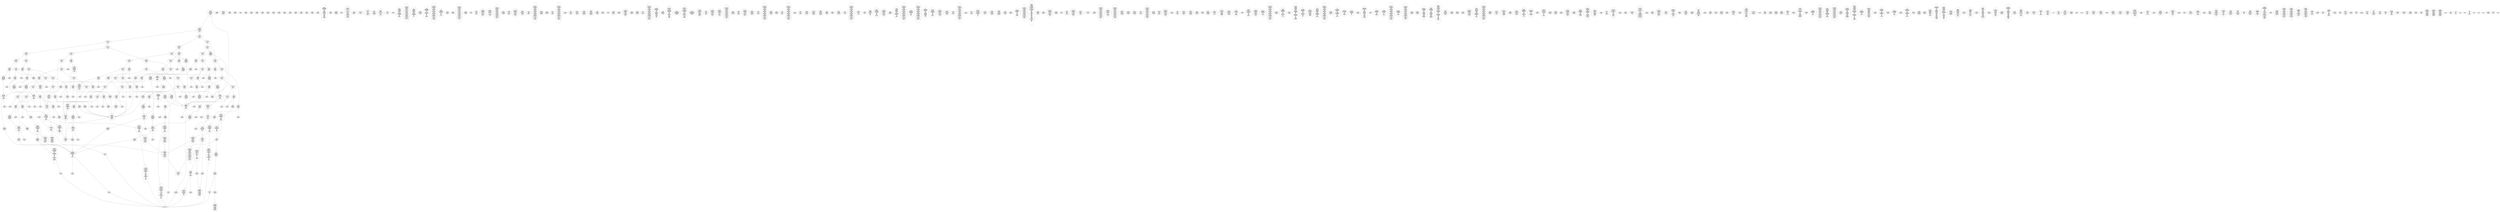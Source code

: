 /* Generated by GvGen v.1.0 (https://www.github.com/stricaud/gvgen) */

digraph G {
compound=true;
   node1 [label="[anywhere]"];
   node2 [label="# 0x0
PUSHX Data
PUSHX Data
MSTORE
PUSHX LogicData
CALLDATASIZE
LT
PUSHX Data
JUMPI
"];
   node3 [label="# 0xd
PUSHX Data
CALLDATALOAD
PUSHX BitData
SHR
PUSHX LogicData
GT
PUSHX Data
JUMPI
"];
   node4 [label="# 0x1e
PUSHX LogicData
GT
PUSHX Data
JUMPI
"];
   node5 [label="# 0x29
PUSHX LogicData
GT
PUSHX Data
JUMPI
"];
   node6 [label="# 0x34
PUSHX LogicData
EQ
PUSHX Data
JUMPI
"];
   node7 [label="# 0x3f
PUSHX LogicData
EQ
PUSHX Data
JUMPI
"];
   node8 [label="# 0x4a
PUSHX LogicData
EQ
PUSHX Data
JUMPI
"];
   node9 [label="# 0x55
PUSHX LogicData
EQ
PUSHX Data
JUMPI
"];
   node10 [label="# 0x60
PUSHX LogicData
EQ
PUSHX Data
JUMPI
"];
   node11 [label="# 0x6b
PUSHX Data
REVERT
"];
   node12 [label="# 0x6f
JUMPDEST
PUSHX LogicData
EQ
PUSHX Data
JUMPI
"];
   node13 [label="# 0x7b
PUSHX LogicData
EQ
PUSHX Data
JUMPI
"];
   node14 [label="# 0x86
PUSHX LogicData
EQ
PUSHX Data
JUMPI
"];
   node15 [label="# 0x91
PUSHX LogicData
EQ
PUSHX Data
JUMPI
"];
   node16 [label="# 0x9c
PUSHX LogicData
EQ
PUSHX Data
JUMPI
"];
   node17 [label="# 0xa7
PUSHX Data
REVERT
"];
   node18 [label="# 0xab
JUMPDEST
PUSHX LogicData
GT
PUSHX Data
JUMPI
"];
   node19 [label="# 0xb7
PUSHX LogicData
EQ
PUSHX Data
JUMPI
"];
   node20 [label="# 0xc2
PUSHX LogicData
EQ
PUSHX Data
JUMPI
"];
   node21 [label="# 0xcd
PUSHX LogicData
EQ
PUSHX Data
JUMPI
"];
   node22 [label="# 0xd8
PUSHX LogicData
EQ
PUSHX Data
JUMPI
"];
   node23 [label="# 0xe3
PUSHX LogicData
EQ
PUSHX Data
JUMPI
"];
   node24 [label="# 0xee
PUSHX Data
REVERT
"];
   node25 [label="# 0xf2
JUMPDEST
PUSHX LogicData
EQ
PUSHX Data
JUMPI
"];
   node26 [label="# 0xfe
PUSHX LogicData
EQ
PUSHX Data
JUMPI
"];
   node27 [label="# 0x109
PUSHX LogicData
EQ
PUSHX Data
JUMPI
"];
   node28 [label="# 0x114
PUSHX LogicData
EQ
PUSHX Data
JUMPI
"];
   node29 [label="# 0x11f
PUSHX LogicData
EQ
PUSHX Data
JUMPI
"];
   node30 [label="# 0x12a
PUSHX Data
REVERT
"];
   node31 [label="# 0x12e
JUMPDEST
PUSHX LogicData
GT
PUSHX Data
JUMPI
"];
   node32 [label="# 0x13a
PUSHX LogicData
GT
PUSHX Data
JUMPI
"];
   node33 [label="# 0x145
PUSHX LogicData
EQ
PUSHX Data
JUMPI
"];
   node34 [label="# 0x150
PUSHX LogicData
EQ
PUSHX Data
JUMPI
"];
   node35 [label="# 0x15b
PUSHX LogicData
EQ
PUSHX Data
JUMPI
"];
   node36 [label="# 0x166
PUSHX LogicData
EQ
PUSHX Data
JUMPI
"];
   node37 [label="# 0x171
PUSHX LogicData
EQ
PUSHX Data
JUMPI
"];
   node38 [label="# 0x17c
PUSHX Data
REVERT
"];
   node39 [label="# 0x180
JUMPDEST
PUSHX LogicData
EQ
PUSHX Data
JUMPI
"];
   node40 [label="# 0x18c
PUSHX LogicData
EQ
PUSHX Data
JUMPI
"];
   node41 [label="# 0x197
PUSHX LogicData
EQ
PUSHX Data
JUMPI
"];
   node42 [label="# 0x1a2
PUSHX LogicData
EQ
PUSHX Data
JUMPI
"];
   node43 [label="# 0x1ad
PUSHX LogicData
EQ
PUSHX Data
JUMPI
"];
   node44 [label="# 0x1b8
PUSHX Data
REVERT
"];
   node45 [label="# 0x1bc
JUMPDEST
PUSHX LogicData
GT
PUSHX Data
JUMPI
"];
   node46 [label="# 0x1c8
PUSHX LogicData
EQ
PUSHX Data
JUMPI
"];
   node47 [label="# 0x1d3
PUSHX LogicData
EQ
PUSHX Data
JUMPI
"];
   node48 [label="# 0x1de
PUSHX LogicData
EQ
PUSHX Data
JUMPI
"];
   node49 [label="# 0x1e9
PUSHX LogicData
EQ
PUSHX Data
JUMPI
"];
   node50 [label="# 0x1f4
PUSHX LogicData
EQ
PUSHX Data
JUMPI
"];
   node51 [label="# 0x1ff
PUSHX Data
REVERT
"];
   node52 [label="# 0x203
JUMPDEST
PUSHX LogicData
EQ
PUSHX Data
JUMPI
"];
   node53 [label="# 0x20f
PUSHX LogicData
EQ
PUSHX Data
JUMPI
"];
   node54 [label="# 0x21a
PUSHX LogicData
EQ
PUSHX Data
JUMPI
"];
   node55 [label="# 0x225
PUSHX LogicData
EQ
PUSHX Data
JUMPI
"];
   node56 [label="# 0x230
PUSHX LogicData
EQ
PUSHX Data
JUMPI
"];
   node57 [label="# 0x23b
JUMPDEST
PUSHX Data
REVERT
"];
   node58 [label="# 0x240
JUMPDEST
CALLVALUE
ISZERO
PUSHX Data
JUMPI
"];
   node59 [label="# 0x248
PUSHX Data
REVERT
"];
   node60 [label="# 0x24c
JUMPDEST
PUSHX Data
PUSHX Data
CALLDATASIZE
PUSHX Data
PUSHX Data
JUMP
"];
   node61 [label="# 0x25b
JUMPDEST
PUSHX Data
JUMP
"];
   node62 [label="# 0x260
JUMPDEST
PUSHX MemData
MLOAD
ISZERO
ISZERO
MSTORE
PUSHX ArithData
ADD
"];
   node63 [label="# 0x26c
JUMPDEST
PUSHX MemData
MLOAD
SUB
RETURN
"];
   node64 [label="# 0x275
JUMPDEST
CALLVALUE
ISZERO
PUSHX Data
JUMPI
"];
   node65 [label="# 0x27d
PUSHX Data
REVERT
"];
   node66 [label="# 0x281
JUMPDEST
PUSHX Data
PUSHX StorData
SLOAD
JUMP
"];
   node67 [label="# 0x28b
JUMPDEST
PUSHX MemData
MLOAD
MSTORE
PUSHX ArithData
ADD
PUSHX Data
JUMP
"];
   node68 [label="# 0x299
JUMPDEST
CALLVALUE
ISZERO
PUSHX Data
JUMPI
"];
   node69 [label="# 0x2a1
PUSHX Data
REVERT
"];
   node70 [label="# 0x2a5
JUMPDEST
PUSHX Data
PUSHX Data
JUMP
"];
   node71 [label="# 0x2ae
JUMPDEST
PUSHX MemData
MLOAD
PUSHX Data
PUSHX Data
JUMP
"];
   node72 [label="# 0x2bb
JUMPDEST
CALLVALUE
ISZERO
PUSHX Data
JUMPI
"];
   node73 [label="# 0x2c3
PUSHX Data
REVERT
"];
   node74 [label="# 0x2c7
JUMPDEST
PUSHX Data
PUSHX Data
CALLDATASIZE
PUSHX Data
PUSHX Data
JUMP
"];
   node75 [label="# 0x2d6
JUMPDEST
PUSHX Data
JUMP
"];
   node76 [label="# 0x2db
JUMPDEST
PUSHX MemData
MLOAD
PUSHX ArithData
PUSHX BitData
PUSHX BitData
SHL
SUB
AND
MSTORE
PUSHX ArithData
ADD
PUSHX Data
JUMP
"];
   node77 [label="# 0x2f3
JUMPDEST
CALLVALUE
ISZERO
PUSHX Data
JUMPI
"];
   node78 [label="# 0x2fb
PUSHX Data
REVERT
"];
   node79 [label="# 0x2ff
JUMPDEST
PUSHX Data
PUSHX Data
CALLDATASIZE
PUSHX Data
PUSHX Data
JUMP
"];
   node80 [label="# 0x30e
JUMPDEST
PUSHX Data
JUMP
"];
   node81 [label="# 0x313
JUMPDEST
STOP
"];
   node82 [label="# 0x315
JUMPDEST
PUSHX Data
PUSHX Data
CALLDATASIZE
PUSHX Data
PUSHX Data
JUMP
"];
   node83 [label="# 0x323
JUMPDEST
PUSHX Data
JUMP
"];
   node84 [label="# 0x328
JUMPDEST
CALLVALUE
ISZERO
PUSHX Data
JUMPI
"];
   node85 [label="# 0x330
PUSHX Data
REVERT
"];
   node86 [label="# 0x334
JUMPDEST
PUSHX StorData
SLOAD
PUSHX Data
JUMP
"];
   node87 [label="# 0x33d
JUMPDEST
CALLVALUE
ISZERO
PUSHX Data
JUMPI
"];
   node88 [label="# 0x345
PUSHX Data
REVERT
"];
   node89 [label="# 0x349
JUMPDEST
PUSHX StorData
SLOAD
PUSHX Data
PUSHX BitData
PUSHX BitData
SHL
DIV
PUSHX BitData
AND
JUMP
"];
   node90 [label="# 0x35e
JUMPDEST
CALLVALUE
ISZERO
PUSHX Data
JUMPI
"];
   node91 [label="# 0x366
PUSHX Data
REVERT
"];
   node92 [label="# 0x36a
JUMPDEST
PUSHX Data
PUSHX Data
CALLDATASIZE
PUSHX Data
PUSHX Data
JUMP
"];
   node93 [label="# 0x379
JUMPDEST
PUSHX Data
JUMP
"];
   node94 [label="# 0x37e
JUMPDEST
CALLVALUE
ISZERO
PUSHX Data
JUMPI
"];
   node95 [label="# 0x386
PUSHX Data
REVERT
"];
   node96 [label="# 0x38a
JUMPDEST
PUSHX Data
PUSHX StorData
SLOAD
JUMP
"];
   node97 [label="# 0x394
JUMPDEST
CALLVALUE
ISZERO
PUSHX Data
JUMPI
"];
   node98 [label="# 0x39c
PUSHX Data
REVERT
"];
   node99 [label="# 0x3a0
JUMPDEST
PUSHX Data
PUSHX Data
CALLDATASIZE
PUSHX Data
PUSHX Data
JUMP
"];
   node100 [label="# 0x3af
JUMPDEST
PUSHX Data
JUMP
"];
   node101 [label="# 0x3b4
JUMPDEST
CALLVALUE
ISZERO
PUSHX Data
JUMPI
"];
   node102 [label="# 0x3bc
PUSHX Data
REVERT
"];
   node103 [label="# 0x3c0
JUMPDEST
PUSHX Data
PUSHX Data
JUMP
"];
   node104 [label="# 0x3c9
JUMPDEST
CALLVALUE
ISZERO
PUSHX Data
JUMPI
"];
   node105 [label="# 0x3d1
PUSHX Data
REVERT
"];
   node106 [label="# 0x3d5
JUMPDEST
PUSHX Data
PUSHX StorData
SLOAD
JUMP
"];
   node107 [label="# 0x3df
JUMPDEST
CALLVALUE
ISZERO
PUSHX Data
JUMPI
"];
   node108 [label="# 0x3e7
PUSHX Data
REVERT
"];
   node109 [label="# 0x3eb
JUMPDEST
PUSHX Data
PUSHX Data
JUMP
"];
   node110 [label="# 0x3f4
JUMPDEST
CALLVALUE
ISZERO
PUSHX Data
JUMPI
"];
   node111 [label="# 0x3fc
PUSHX Data
REVERT
"];
   node112 [label="# 0x400
JUMPDEST
PUSHX Data
PUSHX Data
CALLDATASIZE
PUSHX Data
PUSHX Data
JUMP
"];
   node113 [label="# 0x40f
JUMPDEST
PUSHX Data
JUMP
"];
   node114 [label="# 0x414
JUMPDEST
PUSHX Data
PUSHX Data
CALLDATASIZE
PUSHX Data
PUSHX Data
JUMP
"];
   node115 [label="# 0x422
JUMPDEST
PUSHX Data
JUMP
"];
   node116 [label="# 0x427
JUMPDEST
CALLVALUE
ISZERO
PUSHX Data
JUMPI
"];
   node117 [label="# 0x42f
PUSHX Data
REVERT
"];
   node118 [label="# 0x433
JUMPDEST
PUSHX Data
PUSHX Data
JUMP
"];
   node119 [label="# 0x43d
JUMPDEST
CALLVALUE
ISZERO
PUSHX Data
JUMPI
"];
   node120 [label="# 0x445
PUSHX Data
REVERT
"];
   node121 [label="# 0x449
JUMPDEST
PUSHX Data
PUSHX Data
CALLDATASIZE
PUSHX Data
PUSHX Data
JUMP
"];
   node122 [label="# 0x458
JUMPDEST
PUSHX Data
JUMP
"];
   node123 [label="# 0x45d
JUMPDEST
CALLVALUE
ISZERO
PUSHX Data
JUMPI
"];
   node124 [label="# 0x465
PUSHX Data
REVERT
"];
   node125 [label="# 0x469
JUMPDEST
PUSHX Data
PUSHX Data
CALLDATASIZE
PUSHX Data
PUSHX Data
JUMP
"];
   node126 [label="# 0x478
JUMPDEST
PUSHX Data
JUMP
"];
   node127 [label="# 0x47d
JUMPDEST
CALLVALUE
ISZERO
PUSHX Data
JUMPI
"];
   node128 [label="# 0x485
PUSHX Data
REVERT
"];
   node129 [label="# 0x489
JUMPDEST
PUSHX Data
PUSHX Data
CALLDATASIZE
PUSHX Data
PUSHX Data
JUMP
"];
   node130 [label="# 0x498
JUMPDEST
PUSHX Data
JUMP
"];
   node131 [label="# 0x49d
JUMPDEST
CALLVALUE
ISZERO
PUSHX Data
JUMPI
"];
   node132 [label="# 0x4a5
PUSHX Data
REVERT
"];
   node133 [label="# 0x4a9
JUMPDEST
PUSHX Data
PUSHX Data
CALLDATASIZE
PUSHX Data
PUSHX Data
JUMP
"];
   node134 [label="# 0x4b8
JUMPDEST
PUSHX Data
JUMP
"];
   node135 [label="# 0x4bd
JUMPDEST
CALLVALUE
ISZERO
PUSHX Data
JUMPI
"];
   node136 [label="# 0x4c5
PUSHX Data
REVERT
"];
   node137 [label="# 0x4c9
JUMPDEST
PUSHX Data
PUSHX Data
JUMP
"];
   node138 [label="# 0x4d2
JUMPDEST
CALLVALUE
ISZERO
PUSHX Data
JUMPI
"];
   node139 [label="# 0x4da
PUSHX Data
REVERT
"];
   node140 [label="# 0x4de
JUMPDEST
PUSHX Data
PUSHX Data
CALLDATASIZE
PUSHX Data
PUSHX Data
JUMP
"];
   node141 [label="# 0x4ed
JUMPDEST
PUSHX Data
JUMP
"];
   node142 [label="# 0x4f2
JUMPDEST
CALLVALUE
ISZERO
PUSHX Data
JUMPI
"];
   node143 [label="# 0x4fa
PUSHX Data
REVERT
"];
   node144 [label="# 0x4fe
JUMPDEST
PUSHX Data
PUSHX Data
JUMP
"];
   node145 [label="# 0x50d
JUMPDEST
CALLVALUE
ISZERO
PUSHX Data
JUMPI
"];
   node146 [label="# 0x515
PUSHX Data
REVERT
"];
   node147 [label="# 0x519
JUMPDEST
PUSHX StorData
SLOAD
PUSHX ArithData
PUSHX BitData
PUSHX BitData
SHL
SUB
AND
PUSHX Data
JUMP
"];
   node148 [label="# 0x52b
JUMPDEST
CALLVALUE
ISZERO
PUSHX Data
JUMPI
"];
   node149 [label="# 0x533
PUSHX Data
REVERT
"];
   node150 [label="# 0x537
JUMPDEST
PUSHX Data
PUSHX Data
JUMP
"];
   node151 [label="# 0x540
JUMPDEST
CALLVALUE
ISZERO
PUSHX Data
JUMPI
"];
   node152 [label="# 0x548
PUSHX Data
REVERT
"];
   node153 [label="# 0x54c
JUMPDEST
PUSHX Data
PUSHX Data
CALLDATASIZE
PUSHX Data
PUSHX Data
JUMP
"];
   node154 [label="# 0x55b
JUMPDEST
PUSHX Data
JUMP
"];
   node155 [label="# 0x560
JUMPDEST
CALLVALUE
ISZERO
PUSHX Data
JUMPI
"];
   node156 [label="# 0x568
PUSHX Data
REVERT
"];
   node157 [label="# 0x56c
JUMPDEST
PUSHX Data
PUSHX Data
JUMP
"];
   node158 [label="# 0x576
JUMPDEST
CALLVALUE
ISZERO
PUSHX Data
JUMPI
"];
   node159 [label="# 0x57e
PUSHX Data
REVERT
"];
   node160 [label="# 0x582
JUMPDEST
PUSHX Data
PUSHX Data
JUMP
"];
   node161 [label="# 0x58c
JUMPDEST
CALLVALUE
ISZERO
PUSHX Data
JUMPI
"];
   node162 [label="# 0x594
PUSHX Data
REVERT
"];
   node163 [label="# 0x598
JUMPDEST
PUSHX Data
PUSHX Data
CALLDATASIZE
PUSHX Data
PUSHX Data
JUMP
"];
   node164 [label="# 0x5a7
JUMPDEST
PUSHX Data
JUMP
"];
   node165 [label="# 0x5ac
JUMPDEST
CALLVALUE
ISZERO
PUSHX Data
JUMPI
"];
   node166 [label="# 0x5b4
PUSHX Data
REVERT
"];
   node167 [label="# 0x5b8
JUMPDEST
PUSHX Data
PUSHX Data
JUMP
"];
   node168 [label="# 0x5c1
JUMPDEST
PUSHX Data
PUSHX Data
CALLDATASIZE
PUSHX Data
PUSHX Data
JUMP
"];
   node169 [label="# 0x5cf
JUMPDEST
PUSHX Data
JUMP
"];
   node170 [label="# 0x5d4
JUMPDEST
CALLVALUE
ISZERO
PUSHX Data
JUMPI
"];
   node171 [label="# 0x5dc
PUSHX Data
REVERT
"];
   node172 [label="# 0x5e0
JUMPDEST
PUSHX Data
PUSHX Data
CALLDATASIZE
PUSHX Data
PUSHX Data
JUMP
"];
   node173 [label="# 0x5ef
JUMPDEST
PUSHX Data
JUMP
"];
   node174 [label="# 0x5f4
JUMPDEST
CALLVALUE
ISZERO
PUSHX Data
JUMPI
"];
   node175 [label="# 0x5fc
PUSHX Data
REVERT
"];
   node176 [label="# 0x600
JUMPDEST
PUSHX StorData
SLOAD
PUSHX Data
PUSHX BitData
PUSHX BitData
SHL
DIV
PUSHX BitData
AND
JUMP
"];
   node177 [label="# 0x615
JUMPDEST
CALLVALUE
ISZERO
PUSHX Data
JUMPI
"];
   node178 [label="# 0x61d
PUSHX Data
REVERT
"];
   node179 [label="# 0x621
JUMPDEST
PUSHX Data
PUSHX Data
CALLDATASIZE
PUSHX Data
PUSHX Data
JUMP
"];
   node180 [label="# 0x630
JUMPDEST
PUSHX ArithData
PUSHX BitData
PUSHX BitData
SHL
SUB
AND
PUSHX Data
MSTORE
PUSHX Data
PUSHX Data
MSTORE
PUSHX Data
SHA3
AND
MSTORE
MSTORE
SHA3
SLOAD
PUSHX BitData
AND
JUMP
"];
   node181 [label="# 0x65e
JUMPDEST
CALLVALUE
ISZERO
PUSHX Data
JUMPI
"];
   node182 [label="# 0x666
PUSHX Data
REVERT
"];
   node183 [label="# 0x66a
JUMPDEST
PUSHX StorData
SLOAD
PUSHX Data
PUSHX BitData
PUSHX BitData
SHL
DIV
PUSHX BitData
AND
JUMP
"];
   node184 [label="# 0x67f
JUMPDEST
CALLVALUE
ISZERO
PUSHX Data
JUMPI
"];
   node185 [label="# 0x687
PUSHX Data
REVERT
"];
   node186 [label="# 0x68b
JUMPDEST
PUSHX Data
PUSHX Data
JUMP
"];
   node187 [label="# 0x694
JUMPDEST
CALLVALUE
ISZERO
PUSHX Data
JUMPI
"];
   node188 [label="# 0x69c
PUSHX Data
REVERT
"];
   node189 [label="# 0x6a0
JUMPDEST
PUSHX Data
PUSHX Data
CALLDATASIZE
PUSHX Data
PUSHX Data
JUMP
"];
   node190 [label="# 0x6af
JUMPDEST
PUSHX Data
JUMP
"];
   node191 [label="# 0x6b4
JUMPDEST
CALLVALUE
ISZERO
PUSHX Data
JUMPI
"];
   node192 [label="# 0x6bc
PUSHX Data
REVERT
"];
   node193 [label="# 0x6c0
JUMPDEST
PUSHX Data
PUSHX StorData
SLOAD
JUMP
"];
   node194 [label="# 0x6ca
JUMPDEST
CALLVALUE
ISZERO
PUSHX Data
JUMPI
"];
   node195 [label="# 0x6d2
PUSHX Data
REVERT
"];
   node196 [label="# 0x6d6
JUMPDEST
PUSHX Data
PUSHX Data
JUMP
"];
   node197 [label="# 0x6e0
JUMPDEST
PUSHX Data
PUSHX Data
PUSHX Data
JUMP
"];
   node198 [label="# 0x6eb
JUMPDEST
JUMP
"];
   node199 [label="# 0x6f1
JUMPDEST
PUSHX Data
PUSHX StorData
SLOAD
PUSHX Data
PUSHX Data
JUMP
"];
   node200 [label="# 0x700
JUMPDEST
PUSHX ArithData
ADD
PUSHX ArithData
DIV
MUL
PUSHX ArithData
ADD
PUSHX MemData
MLOAD
ADD
PUSHX Data
MSTORE
MSTORE
PUSHX ArithData
ADD
SLOAD
PUSHX Data
PUSHX Data
JUMP
"];
   node201 [label="# 0x72c
JUMPDEST
ISZERO
PUSHX Data
JUMPI
"];
   node202 [label="# 0x733
PUSHX LogicData
LT
PUSHX Data
JUMPI
"];
   node203 [label="# 0x73b
PUSHX ArithData
SLOAD
DIV
MUL
MSTORE
PUSHX ArithData
ADD
PUSHX Data
JUMP
"];
   node204 [label="# 0x74e
JUMPDEST
ADD
PUSHX Data
MSTORE
PUSHX Data
PUSHX Data
SHA3
"];
   node205 [label="# 0x75c
JUMPDEST
SLOAD
MSTORE
PUSHX ArithData
ADD
PUSHX ArithData
ADD
GT
PUSHX Data
JUMPI
"];
   node206 [label="# 0x770
SUB
PUSHX BitData
AND
ADD
"];
   node207 [label="# 0x779
JUMPDEST
JUMP
"];
   node208 [label="# 0x783
JUMPDEST
PUSHX Data
MSTORE
PUSHX Data
PUSHX Data
MSTORE
PUSHX Data
SHA3
SLOAD
PUSHX ArithData
PUSHX BitData
PUSHX BitData
SHL
SUB
AND
PUSHX Data
JUMPI
"];
   node209 [label="# 0x7a0
PUSHX MemData
MLOAD
PUSHX BitData
PUSHX BitData
SHL
MSTORE
PUSHX Data
PUSHX ArithData
ADD
MSTORE
PUSHX Data
PUSHX ArithData
ADD
MSTORE
PUSHX Data
PUSHX ArithData
ADD
MSTORE
PUSHX BitData
PUSHX BitData
SHL
PUSHX ArithData
ADD
MSTORE
PUSHX ArithData
ADD
"];
   node210 [label="# 0x7f8
JUMPDEST
PUSHX MemData
MLOAD
SUB
REVERT
"];
   node211 [label="# 0x801
JUMPDEST
PUSHX Data
MSTORE
PUSHX Data
PUSHX Data
MSTORE
PUSHX Data
SHA3
SLOAD
PUSHX ArithData
PUSHX BitData
PUSHX BitData
SHL
SUB
AND
JUMP
"];
   node212 [label="# 0x81d
JUMPDEST
PUSHX Data
PUSHX Data
PUSHX Data
JUMP
"];
   node213 [label="# 0x828
JUMPDEST
PUSHX ArithData
PUSHX BitData
PUSHX BitData
SHL
SUB
AND
PUSHX ArithData
PUSHX BitData
PUSHX BitData
SHL
SUB
AND
EQ
ISZERO
PUSHX Data
JUMPI
"];
   node214 [label="# 0x845
PUSHX MemData
MLOAD
PUSHX BitData
PUSHX BitData
SHL
MSTORE
PUSHX Data
PUSHX ArithData
ADD
MSTORE
PUSHX Data
PUSHX ArithData
ADD
MSTORE
PUSHX Data
PUSHX ArithData
ADD
MSTORE
PUSHX BitData
PUSHX BitData
SHL
PUSHX ArithData
ADD
MSTORE
PUSHX ArithData
ADD
PUSHX Data
JUMP
"];
   node215 [label="# 0x896
JUMPDEST
CALLER
PUSHX ArithData
PUSHX BitData
PUSHX BitData
SHL
SUB
AND
EQ
PUSHX Data
JUMPI
"];
   node216 [label="# 0x8a8
PUSHX Data
CALLER
PUSHX Data
JUMP
"];
   node217 [label="# 0x8b2
JUMPDEST
PUSHX Data
JUMPI
"];
   node218 [label="# 0x8b7
PUSHX MemData
MLOAD
PUSHX BitData
PUSHX BitData
SHL
MSTORE
PUSHX Data
PUSHX ArithData
ADD
MSTORE
PUSHX Data
PUSHX ArithData
ADD
MSTORE
PUSHX Data
PUSHX ArithData
ADD
MSTORE
PUSHX Data
PUSHX ArithData
ADD
MSTORE
PUSHX ArithData
ADD
PUSHX Data
JUMP
"];
   node219 [label="# 0x924
JUMPDEST
PUSHX Data
PUSHX Data
JUMP
"];
   node220 [label="# 0x92e
JUMPDEST
JUMP
"];
   node221 [label="# 0x933
JUMPDEST
CALLER
ORIGIN
EQ
PUSHX Data
JUMPI
"];
   node222 [label="# 0x93b
PUSHX MemData
MLOAD
PUSHX BitData
PUSHX BitData
SHL
MSTORE
PUSHX ArithData
ADD
PUSHX Data
PUSHX Data
JUMP
"];
   node223 [label="# 0x952
JUMPDEST
PUSHX StorData
SLOAD
PUSHX BitData
PUSHX BitData
SHL
DIV
PUSHX BitData
AND
PUSHX Data
JUMPI
"];
   node224 [label="# 0x964
PUSHX MemData
MLOAD
PUSHX BitData
PUSHX BitData
SHL
MSTORE
PUSHX Data
PUSHX ArithData
ADD
MSTORE
PUSHX Data
PUSHX ArithData
ADD
MSTORE
PUSHX Data
PUSHX ArithData
ADD
MSTORE
PUSHX ArithData
ADD
PUSHX Data
JUMP
"];
   node225 [label="# 0x9ab
JUMPDEST
PUSHX Data
PUSHX Data
PUSHX Data
JUMP
"];
   node226 [label="# 0x9bc
JUMPDEST
CALLVALUE
LT
ISZERO
PUSHX Data
JUMPI
"];
   node227 [label="# 0x9c4
PUSHX MemData
MLOAD
PUSHX BitData
PUSHX BitData
SHL
MSTORE
PUSHX ArithData
ADD
PUSHX Data
PUSHX Data
JUMP
"];
   node228 [label="# 0x9db
JUMPDEST
PUSHX Data
PUSHX StorData
SLOAD
PUSHX Data
PUSHX Data
JUMP
"];
   node229 [label="# 0x9ec
JUMPDEST
GT
ISZERO
PUSHX Data
JUMPI
"];
   node230 [label="# 0x9f3
PUSHX MemData
MLOAD
PUSHX BitData
PUSHX BitData
SHL
MSTORE
PUSHX Data
PUSHX ArithData
ADD
MSTORE
PUSHX Data
PUSHX ArithData
ADD
MSTORE
PUSHX Data
PUSHX ArithData
ADD
MSTORE
PUSHX BitData
PUSHX BitData
SHL
PUSHX ArithData
ADD
MSTORE
PUSHX ArithData
ADD
PUSHX Data
JUMP
"];
   node231 [label="# 0xa50
JUMPDEST
PUSHX Data
PUSHX Data
CALLER
PUSHX Data
JUMP
"];
   node232 [label="# 0xa5c
JUMPDEST
PUSHX Data
PUSHX Data
JUMP
"];
   node233 [label="# 0xa66
JUMPDEST
GT
ISZERO
PUSHX Data
JUMPI
"];
   node234 [label="# 0xa6d
PUSHX MemData
MLOAD
PUSHX BitData
PUSHX BitData
SHL
MSTORE
PUSHX Data
PUSHX ArithData
ADD
MSTORE
PUSHX Data
PUSHX ArithData
ADD
MSTORE
PUSHX Data
PUSHX ArithData
ADD
MSTORE
PUSHX BitData
PUSHX BitData
SHL
PUSHX ArithData
ADD
MSTORE
PUSHX ArithData
ADD
PUSHX Data
JUMP
"];
   node235 [label="# 0xacb
JUMPDEST
PUSHX Data
"];
   node236 [label="# 0xace
JUMPDEST
LT
ISZERO
PUSHX Data
JUMPI
"];
   node237 [label="# 0xad7
PUSHX Data
CALLER
PUSHX StorData
SLOAD
PUSHX Data
JUMP
"];
   node238 [label="# 0xae2
JUMPDEST
PUSHX StorData
SLOAD
PUSHX Data
PUSHX Data
PUSHX Data
JUMP
"];
   node239 [label="# 0xaf2
JUMPDEST
SSTORE
PUSHX StorData
SLOAD
PUSHX Data
PUSHX Data
PUSHX Data
JUMP
"];
   node240 [label="# 0xb07
JUMPDEST
SSTORE
PUSHX Data
PUSHX Data
JUMP
"];
   node241 [label="# 0xb17
JUMPDEST
PUSHX Data
JUMP
"];
   node242 [label="# 0xb1f
JUMPDEST
JUMP
"];
   node243 [label="# 0xb23
JUMPDEST
PUSHX Data
CALLER
PUSHX Data
JUMP
"];
   node244 [label="# 0xb2d
JUMPDEST
PUSHX Data
JUMPI
"];
   node245 [label="# 0xb32
PUSHX MemData
MLOAD
PUSHX BitData
PUSHX BitData
SHL
MSTORE
PUSHX ArithData
ADD
PUSHX Data
PUSHX Data
JUMP
"];
   node246 [label="# 0xb49
JUMPDEST
PUSHX Data
PUSHX Data
JUMP
"];
   node247 [label="# 0xb54
JUMPDEST
PUSHX Data
PUSHX Data
PUSHX Data
JUMP
"];
   node248 [label="# 0xb5f
JUMPDEST
LT
PUSHX Data
JUMPI
"];
   node249 [label="# 0xb66
PUSHX MemData
MLOAD
PUSHX BitData
PUSHX BitData
SHL
MSTORE
PUSHX Data
PUSHX ArithData
ADD
MSTORE
PUSHX Data
PUSHX ArithData
ADD
MSTORE
PUSHX Data
PUSHX ArithData
ADD
MSTORE
PUSHX BitData
PUSHX BitData
SHL
PUSHX ArithData
ADD
MSTORE
PUSHX ArithData
ADD
PUSHX Data
JUMP
"];
   node250 [label="# 0xbc1
JUMPDEST
PUSHX ArithData
PUSHX BitData
PUSHX BitData
SHL
SUB
AND
PUSHX Data
MSTORE
PUSHX Data
PUSHX Data
MSTORE
PUSHX Data
SHA3
MSTORE
MSTORE
SHA3
SLOAD
JUMP
"];
   node251 [label="# 0xbea
JUMPDEST
PUSHX StorData
SLOAD
PUSHX ArithData
PUSHX BitData
PUSHX BitData
SHL
SUB
AND
CALLER
EQ
PUSHX Data
JUMPI
"];
   node252 [label="# 0xbfd
PUSHX MemData
MLOAD
PUSHX BitData
PUSHX BitData
SHL
MSTORE
PUSHX ArithData
ADD
PUSHX Data
PUSHX Data
JUMP
"];
   node253 [label="# 0xc14
JUMPDEST
PUSHX StorData
SLOAD
PUSHX BitData
PUSHX BitData
SHL
PUSHX BitData
PUSHX BitData
SHL
NOT
AND
DIV
PUSHX BitData
AND
ISZERO
MUL
PUSHX BitData
PUSHX BitData
SHL
NOT
AND
OR
SSTORE
JUMP
"];
   node254 [label="# 0xc3e
JUMPDEST
PUSHX StorData
SLOAD
PUSHX ArithData
PUSHX BitData
PUSHX BitData
SHL
SUB
AND
CALLER
EQ
PUSHX Data
JUMPI
"];
   node255 [label="# 0xc52
PUSHX StorData
SLOAD
PUSHX ArithData
PUSHX BitData
PUSHX BitData
SHL
SUB
AND
CALLER
EQ
"];
   node256 [label="# 0xc61
JUMPDEST
PUSHX Data
JUMPI
"];
   node257 [label="# 0xc66
PUSHX MemData
MLOAD
PUSHX BitData
PUSHX BitData
SHL
MSTORE
PUSHX Data
PUSHX ArithData
ADD
MSTORE
PUSHX Data
PUSHX ArithData
ADD
MSTORE
PUSHX BitData
PUSHX BitData
SHL
PUSHX ArithData
ADD
MSTORE
PUSHX ArithData
ADD
PUSHX Data
JUMP
"];
   node258 [label="# 0xc9e
JUMPDEST
PUSHX Data
PUSHX Data
PUSHX Data
SELFBALANCE
PUSHX Data
JUMP
"];
   node259 [label="# 0xcab
JUMPDEST
PUSHX Data
PUSHX Data
PUSHX Data
JUMP
"];
   node260 [label="# 0xcb6
JUMPDEST
PUSHX StorData
SLOAD
PUSHX MemData
MLOAD
PUSHX ArithData
PUSHX BitData
PUSHX BitData
SHL
SUB
AND
ISZERO
PUSHX ArithData
MUL
PUSHX Data
CALL
ISZERO
ISZERO
PUSHX Data
JUMPI
"];
   node261 [label="# 0xce8
RETURNDATASIZE
PUSHX Data
RETURNDATACOPY
RETURNDATASIZE
PUSHX Data
REVERT
"];
   node262 [label="# 0xcf1
JUMPDEST
PUSHX StorData
SLOAD
PUSHX MemData
MLOAD
PUSHX ArithData
PUSHX BitData
PUSHX BitData
SHL
SUB
AND
SELFBALANCE
ISZERO
PUSHX ArithData
MUL
PUSHX Data
CALL
ISZERO
ISZERO
PUSHX Data
JUMPI
"];
   node263 [label="# 0xd22
RETURNDATASIZE
PUSHX Data
RETURNDATACOPY
RETURNDATASIZE
PUSHX Data
REVERT
"];
   node264 [label="# 0xd2b
JUMPDEST
PUSHX Data
PUSHX MemData
MLOAD
PUSHX ArithData
ADD
PUSHX Data
MSTORE
PUSHX Data
MSTORE
PUSHX Data
JUMP
"];
   node265 [label="# 0xd46
JUMPDEST
CALLER
ORIGIN
EQ
PUSHX Data
JUMPI
"];
   node266 [label="# 0xd4e
PUSHX MemData
MLOAD
PUSHX BitData
PUSHX BitData
SHL
MSTORE
PUSHX ArithData
ADD
PUSHX Data
PUSHX Data
JUMP
"];
   node267 [label="# 0xd65
JUMPDEST
PUSHX StorData
SLOAD
PUSHX BitData
PUSHX BitData
SHL
DIV
PUSHX BitData
AND
PUSHX Data
JUMPI
"];
   node268 [label="# 0xd77
PUSHX MemData
MLOAD
PUSHX BitData
PUSHX BitData
SHL
MSTORE
PUSHX Data
PUSHX ArithData
ADD
MSTORE
PUSHX Data
PUSHX ArithData
ADD
MSTORE
PUSHX Data
PUSHX ArithData
ADD
MSTORE
PUSHX ArithData
ADD
PUSHX Data
JUMP
"];
   node269 [label="# 0xdbe
JUMPDEST
PUSHX Data
PUSHX Data
PUSHX Data
JUMP
"];
   node270 [label="# 0xdcf
JUMPDEST
CALLVALUE
LT
ISZERO
PUSHX Data
JUMPI
"];
   node271 [label="# 0xdd7
PUSHX MemData
MLOAD
PUSHX BitData
PUSHX BitData
SHL
MSTORE
PUSHX ArithData
ADD
PUSHX Data
PUSHX Data
JUMP
"];
   node272 [label="# 0xdee
JUMPDEST
PUSHX Data
PUSHX StorData
SLOAD
PUSHX Data
PUSHX Data
JUMP
"];
   node273 [label="# 0xdff
JUMPDEST
GT
ISZERO
PUSHX Data
JUMPI
"];
   node274 [label="# 0xe06
PUSHX MemData
MLOAD
PUSHX BitData
PUSHX BitData
SHL
MSTORE
PUSHX Data
PUSHX ArithData
ADD
MSTORE
PUSHX Data
PUSHX ArithData
ADD
MSTORE
PUSHX Data
PUSHX ArithData
ADD
MSTORE
PUSHX BitData
PUSHX BitData
SHL
PUSHX ArithData
ADD
MSTORE
PUSHX ArithData
ADD
PUSHX Data
JUMP
"];
   node275 [label="# 0xe62
JUMPDEST
PUSHX Data
PUSHX Data
CALLER
PUSHX Data
JUMP
"];
   node276 [label="# 0xe6e
JUMPDEST
PUSHX Data
PUSHX Data
JUMP
"];
   node277 [label="# 0xe78
JUMPDEST
GT
ISZERO
PUSHX Data
JUMPI
"];
   node278 [label="# 0xe7f
PUSHX MemData
MLOAD
PUSHX BitData
PUSHX BitData
SHL
MSTORE
PUSHX Data
PUSHX ArithData
ADD
MSTORE
PUSHX Data
PUSHX ArithData
ADD
MSTORE
PUSHX Data
PUSHX ArithData
ADD
MSTORE
PUSHX BitData
PUSHX BitData
SHL
PUSHX ArithData
ADD
MSTORE
PUSHX ArithData
ADD
PUSHX Data
JUMP
"];
   node279 [label="# 0xedd
JUMPDEST
PUSHX Data
"];
   node280 [label="# 0xee0
JUMPDEST
LT
ISZERO
PUSHX Data
JUMPI
"];
   node281 [label="# 0xee9
PUSHX Data
CALLER
PUSHX StorData
SLOAD
PUSHX Data
JUMP
"];
   node282 [label="# 0xef4
JUMPDEST
PUSHX StorData
SLOAD
PUSHX Data
PUSHX Data
PUSHX Data
JUMP
"];
   node283 [label="# 0xf04
JUMPDEST
SSTORE
PUSHX StorData
SLOAD
PUSHX Data
PUSHX Data
PUSHX Data
JUMP
"];
   node284 [label="# 0xf19
JUMPDEST
SSTORE
PUSHX Data
PUSHX Data
JUMP
"];
   node285 [label="# 0xf29
JUMPDEST
PUSHX Data
JUMP
"];
   node286 [label="# 0xf31
JUMPDEST
PUSHX Data
PUSHX Data
PUSHX StorData
SLOAD
JUMP
"];
   node287 [label="# 0xf3c
JUMPDEST
LT
PUSHX Data
JUMPI
"];
   node288 [label="# 0xf43
PUSHX MemData
MLOAD
PUSHX BitData
PUSHX BitData
SHL
MSTORE
PUSHX Data
PUSHX ArithData
ADD
MSTORE
PUSHX Data
PUSHX ArithData
ADD
MSTORE
PUSHX Data
PUSHX ArithData
ADD
MSTORE
PUSHX BitData
PUSHX BitData
SHL
PUSHX ArithData
ADD
MSTORE
PUSHX ArithData
ADD
PUSHX Data
JUMP
"];
   node289 [label="# 0xf9f
JUMPDEST
PUSHX StorData
SLOAD
LT
PUSHX Data
JUMPI
"];
   node290 [label="# 0xfab
PUSHX Data
PUSHX Data
JUMP
"];
   node291 [label="# 0xfb2
JUMPDEST
PUSHX Data
MSTORE
PUSHX Data
PUSHX Data
SHA3
ADD
SLOAD
JUMP
"];
   node292 [label="# 0xfc4
JUMPDEST
PUSHX StorData
SLOAD
PUSHX ArithData
PUSHX BitData
PUSHX BitData
SHL
SUB
AND
CALLER
EQ
PUSHX Data
JUMPI
"];
   node293 [label="# 0xfd7
PUSHX MemData
MLOAD
PUSHX BitData
PUSHX BitData
SHL
MSTORE
PUSHX ArithData
ADD
PUSHX Data
PUSHX Data
JUMP
"];
   node294 [label="# 0xfee
JUMPDEST
PUSHX Data
PUSHX Data
JUMP
"];
   node295 [label="# 0xff7
JUMPDEST
JUMP
"];
   node296 [label="# 0xffa
JUMPDEST
PUSHX Data
MSTORE
PUSHX Data
PUSHX Data
MSTORE
PUSHX Data
SHA3
SLOAD
PUSHX ArithData
PUSHX BitData
PUSHX BitData
SHL
SUB
AND
PUSHX Data
JUMPI
"];
   node297 [label="# 0x1018
PUSHX MemData
MLOAD
PUSHX BitData
PUSHX BitData
SHL
MSTORE
PUSHX Data
PUSHX ArithData
ADD
MSTORE
PUSHX Data
PUSHX ArithData
ADD
MSTORE
PUSHX Data
PUSHX ArithData
ADD
MSTORE
PUSHX BitData
PUSHX BitData
SHL
PUSHX ArithData
ADD
MSTORE
PUSHX ArithData
ADD
PUSHX Data
JUMP
"];
   node298 [label="# 0x1071
JUMPDEST
PUSHX Data
PUSHX ArithData
PUSHX BitData
PUSHX BitData
SHL
SUB
AND
PUSHX Data
JUMPI
"];
   node299 [label="# 0x1082
PUSHX MemData
MLOAD
PUSHX BitData
PUSHX BitData
SHL
MSTORE
PUSHX Data
PUSHX ArithData
ADD
MSTORE
PUSHX Data
PUSHX ArithData
ADD
MSTORE
PUSHX Data
PUSHX ArithData
ADD
MSTORE
PUSHX BitData
PUSHX BitData
SHL
PUSHX ArithData
ADD
MSTORE
PUSHX ArithData
ADD
PUSHX Data
JUMP
"];
   node300 [label="# 0x10dc
JUMPDEST
PUSHX ArithData
PUSHX BitData
PUSHX BitData
SHL
SUB
AND
PUSHX Data
MSTORE
PUSHX Data
PUSHX Data
MSTORE
PUSHX Data
SHA3
SLOAD
JUMP
"];
   node301 [label="# 0x10f8
JUMPDEST
PUSHX StorData
SLOAD
PUSHX ArithData
PUSHX BitData
PUSHX BitData
SHL
SUB
AND
CALLER
EQ
PUSHX Data
JUMPI
"];
   node302 [label="# 0x110b
PUSHX MemData
MLOAD
PUSHX BitData
PUSHX BitData
SHL
MSTORE
PUSHX ArithData
ADD
PUSHX Data
PUSHX Data
JUMP
"];
   node303 [label="# 0x1122
JUMPDEST
PUSHX Data
PUSHX Data
PUSHX Data
JUMP
"];
   node304 [label="# 0x112c
JUMPDEST
JUMP
"];
   node305 [label="# 0x112e
JUMPDEST
PUSHX StorData
SLOAD
PUSHX ArithData
PUSHX BitData
PUSHX BitData
SHL
SUB
AND
CALLER
EQ
PUSHX Data
JUMPI
"];
   node306 [label="# 0x1141
PUSHX MemData
MLOAD
PUSHX BitData
PUSHX BitData
SHL
MSTORE
PUSHX ArithData
ADD
PUSHX Data
PUSHX Data
JUMP
"];
   node307 [label="# 0x1158
JUMPDEST
PUSHX Data
PUSHX StorData
SLOAD
PUSHX Data
PUSHX Data
JUMP
"];
   node308 [label="# 0x1169
JUMPDEST
GT
ISZERO
PUSHX Data
JUMPI
"];
   node309 [label="# 0x1170
PUSHX MemData
MLOAD
PUSHX BitData
PUSHX BitData
SHL
MSTORE
PUSHX Data
PUSHX ArithData
ADD
MSTORE
PUSHX ArithData
ADD
MSTORE
PUSHX Data
PUSHX ArithData
ADD
MSTORE
PUSHX BitData
PUSHX BitData
SHL
PUSHX ArithData
ADD
MSTORE
PUSHX ArithData
ADD
PUSHX Data
JUMP
"];
   node310 [label="# 0x11c3
JUMPDEST
PUSHX Data
"];
   node311 [label="# 0x11c6
JUMPDEST
LT
ISZERO
PUSHX Data
JUMPI
"];
   node312 [label="# 0x11cf
PUSHX Data
PUSHX Data
PUSHX StorData
SLOAD
PUSHX ArithData
PUSHX BitData
PUSHX BitData
SHL
SUB
AND
JUMP
"];
   node313 [label="# 0x11e3
JUMPDEST
PUSHX StorData
SLOAD
PUSHX Data
JUMP
"];
   node314 [label="# 0x11eb
JUMPDEST
PUSHX StorData
SLOAD
PUSHX Data
PUSHX Data
PUSHX Data
JUMP
"];
   node315 [label="# 0x11fb
JUMPDEST
SSTORE
PUSHX StorData
SLOAD
PUSHX Data
PUSHX Data
PUSHX Data
JUMP
"];
   node316 [label="# 0x1210
JUMPDEST
SSTORE
PUSHX Data
PUSHX Data
JUMP
"];
   node317 [label="# 0x1220
JUMPDEST
PUSHX Data
JUMP
"];
   node318 [label="# 0x1228
JUMPDEST
PUSHX Data
PUSHX StorData
SLOAD
PUSHX Data
PUSHX Data
JUMP
"];
   node319 [label="# 0x1237
JUMPDEST
PUSHX ArithData
PUSHX BitData
PUSHX BitData
SHL
SUB
AND
CALLER
EQ
ISZERO
PUSHX Data
JUMPI
"];
   node320 [label="# 0x1249
PUSHX MemData
MLOAD
PUSHX BitData
PUSHX BitData
SHL
MSTORE
PUSHX Data
PUSHX ArithData
ADD
MSTORE
PUSHX Data
PUSHX ArithData
ADD
MSTORE
PUSHX Data
PUSHX ArithData
ADD
MSTORE
PUSHX ArithData
ADD
PUSHX Data
JUMP
"];
   node321 [label="# 0x1290
JUMPDEST
CALLER
PUSHX Data
MSTORE
PUSHX Data
PUSHX ArithData
MSTORE
PUSHX MemData
SHA3
PUSHX ArithData
PUSHX BitData
PUSHX BitData
SHL
SUB
AND
MSTORE
MSTORE
SHA3
SLOAD
PUSHX BitData
NOT
AND
ISZERO
ISZERO
OR
SSTORE
MLOAD
MSTORE
PUSHX Data
ADD
PUSHX MemData
MLOAD
SUB
LOGX
JUMP
"];
   node322 [label="# 0x12fc
JUMPDEST
PUSHX Data
CALLER
PUSHX Data
JUMP
"];
   node323 [label="# 0x1306
JUMPDEST
PUSHX Data
JUMPI
"];
   node324 [label="# 0x130b
PUSHX MemData
MLOAD
PUSHX BitData
PUSHX BitData
SHL
MSTORE
PUSHX ArithData
ADD
PUSHX Data
PUSHX Data
JUMP
"];
   node325 [label="# 0x1322
JUMPDEST
PUSHX Data
PUSHX Data
JUMP
"];
   node326 [label="# 0x132e
JUMPDEST
JUMP
"];
   node327 [label="# 0x1334
JUMPDEST
PUSHX StorData
SLOAD
PUSHX ArithData
PUSHX BitData
PUSHX BitData
SHL
SUB
AND
CALLER
EQ
PUSHX Data
JUMPI
"];
   node328 [label="# 0x1347
PUSHX MemData
MLOAD
PUSHX BitData
PUSHX BitData
SHL
MSTORE
PUSHX ArithData
ADD
PUSHX Data
PUSHX Data
JUMP
"];
   node329 [label="# 0x135e
JUMPDEST
PUSHX StorData
SLOAD
PUSHX BitData
PUSHX BitData
SHL
PUSHX BitData
PUSHX BitData
SHL
NOT
AND
DIV
PUSHX BitData
AND
ISZERO
MUL
PUSHX BitData
PUSHX BitData
SHL
NOT
AND
OR
SSTORE
JUMP
"];
   node330 [label="# 0x1389
JUMPDEST
CALLER
ORIGIN
EQ
PUSHX Data
JUMPI
"];
   node331 [label="# 0x1391
PUSHX MemData
MLOAD
PUSHX BitData
PUSHX BitData
SHL
MSTORE
PUSHX ArithData
ADD
PUSHX Data
PUSHX Data
JUMP
"];
   node332 [label="# 0x13a8
JUMPDEST
PUSHX LogicData
GT
ISZERO
PUSHX Data
JUMPI
"];
   node333 [label="# 0x13b3
PUSHX LogicData
GT
ISZERO
"];
   node334 [label="# 0x13b9
JUMPDEST
PUSHX Data
JUMPI
"];
   node335 [label="# 0x13be
PUSHX MemData
MLOAD
PUSHX BitData
PUSHX BitData
SHL
MSTORE
PUSHX Data
PUSHX ArithData
ADD
MSTORE
PUSHX Data
PUSHX ArithData
ADD
MSTORE
PUSHX Data
PUSHX ArithData
ADD
MSTORE
PUSHX ArithData
ADD
PUSHX Data
JUMP
"];
   node336 [label="# 0x1405
JUMPDEST
PUSHX StorData
SLOAD
PUSHX BitData
PUSHX BitData
SHL
DIV
PUSHX BitData
AND
PUSHX Data
JUMPI
"];
   node337 [label="# 0x1417
PUSHX MemData
MLOAD
PUSHX BitData
PUSHX BitData
SHL
MSTORE
PUSHX Data
PUSHX ArithData
ADD
MSTORE
PUSHX Data
PUSHX ArithData
ADD
MSTORE
PUSHX Data
PUSHX ArithData
ADD
MSTORE
PUSHX ArithData
ADD
PUSHX Data
JUMP
"];
   node338 [label="# 0x145e
JUMPDEST
PUSHX StorData
SLOAD
PUSHX Data
PUSHX Data
PUSHX Data
JUMP
"];
   node339 [label="# 0x146d
JUMPDEST
PUSHX Data
PUSHX Data
PUSHX Data
JUMP
"];
   node340 [label="# 0x1479
JUMPDEST
PUSHX StorData
SLOAD
PUSHX Data
PUSHX Data
JUMP
"];
   node341 [label="# 0x1487
JUMPDEST
GT
ISZERO
PUSHX Data
JUMPI
"];
   node342 [label="# 0x148e
PUSHX MemData
MLOAD
PUSHX BitData
PUSHX BitData
SHL
MSTORE
PUSHX Data
PUSHX ArithData
ADD
MSTORE
PUSHX ArithData
ADD
MSTORE
PUSHX Data
PUSHX ArithData
ADD
MSTORE
PUSHX ArithData
ADD
PUSHX Data
JUMP
"];
   node343 [label="# 0x14d5
JUMPDEST
PUSHX Data
PUSHX Data
PUSHX Data
JUMP
"];
   node344 [label="# 0x14e6
JUMPDEST
CALLVALUE
LT
ISZERO
PUSHX Data
JUMPI
"];
   node345 [label="# 0x14ee
PUSHX MemData
MLOAD
PUSHX BitData
PUSHX BitData
SHL
MSTORE
PUSHX ArithData
ADD
PUSHX Data
PUSHX Data
JUMP
"];
   node346 [label="# 0x1505
JUMPDEST
PUSHX Data
"];
   node347 [label="# 0x1508
JUMPDEST
LT
ISZERO
PUSHX Data
JUMPI
"];
   node348 [label="# 0x1511
PUSHX Data
CALLER
PUSHX StorData
SLOAD
PUSHX Data
JUMP
"];
   node349 [label="# 0x151c
JUMPDEST
PUSHX StorData
SLOAD
PUSHX Data
PUSHX Data
PUSHX Data
JUMP
"];
   node350 [label="# 0x152c
JUMPDEST
SSTORE
PUSHX Data
PUSHX Data
JUMP
"];
   node351 [label="# 0x153c
JUMPDEST
PUSHX Data
JUMP
"];
   node352 [label="# 0x1544
JUMPDEST
PUSHX Data
PUSHX Data
PUSHX Data
PUSHX Data
JUMP
"];
   node353 [label="# 0x1551
JUMPDEST
PUSHX LogicData
MLOAD
GT
PUSHX Data
JUMPI
"];
   node354 [label="# 0x155d
PUSHX MemData
MLOAD
PUSHX ArithData
ADD
PUSHX Data
MSTORE
PUSHX Data
MSTORE
PUSHX Data
JUMP
"];
   node355 [label="# 0x1571
JUMPDEST
PUSHX MemData
MLOAD
PUSHX ArithData
ADD
PUSHX Data
PUSHX Data
JUMP
"];
   node356 [label="# 0x1582
JUMPDEST
PUSHX MemData
MLOAD
PUSHX ArithData
SUB
SUB
MSTORE
PUSHX Data
MSTORE
"];
   node357 [label="# 0x1592
JUMPDEST
JUMP
"];
   node358 [label="# 0x1599
JUMPDEST
PUSHX StorData
SLOAD
PUSHX ArithData
PUSHX BitData
PUSHX BitData
SHL
SUB
AND
CALLER
EQ
PUSHX Data
JUMPI
"];
   node359 [label="# 0x15ac
PUSHX MemData
MLOAD
PUSHX BitData
PUSHX BitData
SHL
MSTORE
PUSHX ArithData
ADD
PUSHX Data
PUSHX Data
JUMP
"];
   node360 [label="# 0x15c3
JUMPDEST
PUSHX StorData
SLOAD
PUSHX BitData
PUSHX BitData
SHL
PUSHX BitData
PUSHX BitData
SHL
NOT
AND
DIV
PUSHX BitData
AND
ISZERO
MUL
PUSHX BitData
PUSHX BitData
SHL
NOT
AND
OR
SSTORE
JUMP
"];
   node361 [label="# 0x15ed
JUMPDEST
PUSHX StorData
SLOAD
PUSHX ArithData
PUSHX BitData
PUSHX BitData
SHL
SUB
AND
CALLER
EQ
PUSHX Data
JUMPI
"];
   node362 [label="# 0x1600
PUSHX MemData
MLOAD
PUSHX BitData
PUSHX BitData
SHL
MSTORE
PUSHX ArithData
ADD
PUSHX Data
PUSHX Data
JUMP
"];
   node363 [label="# 0x1617
JUMPDEST
PUSHX ArithData
PUSHX BitData
PUSHX BitData
SHL
SUB
AND
PUSHX Data
JUMPI
"];
   node364 [label="# 0x1626
PUSHX MemData
MLOAD
PUSHX BitData
PUSHX BitData
SHL
MSTORE
PUSHX Data
PUSHX ArithData
ADD
MSTORE
PUSHX Data
PUSHX ArithData
ADD
MSTORE
PUSHX Data
PUSHX ArithData
ADD
MSTORE
PUSHX BitData
PUSHX BitData
SHL
PUSHX ArithData
ADD
MSTORE
PUSHX ArithData
ADD
PUSHX Data
JUMP
"];
   node365 [label="# 0x167c
JUMPDEST
PUSHX Data
PUSHX Data
JUMP
"];
   node366 [label="# 0x1685
JUMPDEST
PUSHX Data
PUSHX ArithData
PUSHX BitData
PUSHX BitData
SHL
SUB
NOT
AND
PUSHX BitData
PUSHX BitData
SHL
EQ
PUSHX Data
JUMPI
"];
   node367 [label="# 0x16a1
PUSHX Data
PUSHX Data
JUMP
"];
   node368 [label="# 0x16aa
JUMPDEST
PUSHX Data
MSTORE
PUSHX Data
PUSHX Data
MSTORE
PUSHX Data
SHA3
SLOAD
PUSHX ArithData
PUSHX BitData
PUSHX BitData
SHL
SUB
NOT
AND
PUSHX ArithData
PUSHX BitData
PUSHX BitData
SHL
SUB
AND
OR
SSTORE
PUSHX Data
PUSHX Data
JUMP
"];
   node369 [label="# 0x16df
JUMPDEST
PUSHX ArithData
PUSHX BitData
PUSHX BitData
SHL
SUB
AND
PUSHX Data
PUSHX MemData
MLOAD
PUSHX MemData
MLOAD
SUB
LOGX
JUMP
"];
   node370 [label="# 0x1718
JUMPDEST
PUSHX Data
PUSHX MemData
MLOAD
PUSHX ArithData
ADD
PUSHX Data
MSTORE
PUSHX Data
MSTORE
PUSHX Data
JUMP
"];
   node371 [label="# 0x1732
JUMPDEST
PUSHX Data
MSTORE
PUSHX Data
PUSHX Data
MSTORE
PUSHX Data
SHA3
SLOAD
PUSHX ArithData
PUSHX BitData
PUSHX BitData
SHL
SUB
AND
PUSHX Data
JUMPI
"];
   node372 [label="# 0x174f
PUSHX MemData
MLOAD
PUSHX BitData
PUSHX BitData
SHL
MSTORE
PUSHX Data
PUSHX ArithData
ADD
MSTORE
PUSHX Data
PUSHX ArithData
ADD
MSTORE
PUSHX Data
PUSHX ArithData
ADD
MSTORE
PUSHX BitData
PUSHX BitData
SHL
PUSHX ArithData
ADD
MSTORE
PUSHX ArithData
ADD
PUSHX Data
JUMP
"];
   node373 [label="# 0x17ab
JUMPDEST
PUSHX Data
PUSHX Data
PUSHX Data
JUMP
"];
   node374 [label="# 0x17b6
JUMPDEST
PUSHX ArithData
PUSHX BitData
PUSHX BitData
SHL
SUB
AND
PUSHX ArithData
PUSHX BitData
PUSHX BitData
SHL
SUB
AND
EQ
PUSHX Data
JUMPI
"];
   node375 [label="# 0x17d3
PUSHX ArithData
PUSHX BitData
PUSHX BitData
SHL
SUB
AND
PUSHX Data
PUSHX Data
JUMP
"];
   node376 [label="# 0x17e6
JUMPDEST
PUSHX ArithData
PUSHX BitData
PUSHX BitData
SHL
SUB
AND
EQ
"];
   node377 [label="# 0x17f1
JUMPDEST
PUSHX Data
JUMPI
"];
   node378 [label="# 0x17f7
PUSHX ArithData
PUSHX BitData
PUSHX BitData
SHL
SUB
AND
PUSHX Data
MSTORE
PUSHX Data
PUSHX Data
MSTORE
PUSHX Data
SHA3
AND
MSTORE
MSTORE
SHA3
SLOAD
PUSHX BitData
AND
"];
   node379 [label="# 0x1821
JUMPDEST
JUMP
"];
   node380 [label="# 0x1829
JUMPDEST
PUSHX ArithData
PUSHX BitData
PUSHX BitData
SHL
SUB
AND
PUSHX Data
PUSHX Data
JUMP
"];
   node381 [label="# 0x183c
JUMPDEST
PUSHX ArithData
PUSHX BitData
PUSHX BitData
SHL
SUB
AND
EQ
PUSHX Data
JUMPI
"];
   node382 [label="# 0x184b
PUSHX MemData
MLOAD
PUSHX BitData
PUSHX BitData
SHL
MSTORE
PUSHX Data
PUSHX ArithData
ADD
MSTORE
PUSHX Data
PUSHX ArithData
ADD
MSTORE
PUSHX Data
PUSHX ArithData
ADD
MSTORE
PUSHX BitData
PUSHX BitData
SHL
PUSHX ArithData
ADD
MSTORE
PUSHX ArithData
ADD
PUSHX Data
JUMP
"];
   node383 [label="# 0x18a4
JUMPDEST
PUSHX ArithData
PUSHX BitData
PUSHX BitData
SHL
SUB
AND
PUSHX Data
JUMPI
"];
   node384 [label="# 0x18b3
PUSHX MemData
MLOAD
PUSHX BitData
PUSHX BitData
SHL
MSTORE
PUSHX Data
PUSHX ArithData
ADD
MSTORE
PUSHX ArithData
ADD
MSTORE
PUSHX Data
PUSHX ArithData
ADD
MSTORE
PUSHX BitData
PUSHX BitData
SHL
PUSHX ArithData
ADD
MSTORE
PUSHX ArithData
ADD
PUSHX Data
JUMP
"];
   node385 [label="# 0x1906
JUMPDEST
PUSHX Data
PUSHX Data
JUMP
"];
   node386 [label="# 0x1911
JUMPDEST
PUSHX Data
PUSHX Data
PUSHX Data
JUMP
"];
   node387 [label="# 0x191c
JUMPDEST
PUSHX ArithData
PUSHX BitData
PUSHX BitData
SHL
SUB
AND
PUSHX Data
MSTORE
PUSHX Data
PUSHX Data
MSTORE
PUSHX Data
SHA3
SLOAD
PUSHX Data
PUSHX Data
PUSHX Data
JUMP
"];
   node388 [label="# 0x1945
JUMPDEST
SSTORE
PUSHX ArithData
PUSHX BitData
PUSHX BitData
SHL
SUB
AND
PUSHX Data
MSTORE
PUSHX Data
PUSHX Data
MSTORE
PUSHX Data
SHA3
SLOAD
PUSHX Data
PUSHX Data
PUSHX Data
JUMP
"];
   node389 [label="# 0x1973
JUMPDEST
SSTORE
PUSHX Data
MSTORE
PUSHX Data
PUSHX Data
MSTORE
PUSHX MemData
SHA3
SLOAD
PUSHX ArithData
PUSHX BitData
PUSHX BitData
SHL
SUB
NOT
AND
PUSHX ArithData
PUSHX BitData
PUSHX BitData
SHL
SUB
AND
OR
SSTORE
MLOAD
AND
PUSHX Data
LOGX
JUMP
"];
   node390 [label="# 0x19d4
JUMPDEST
MLOAD
PUSHX Data
PUSHX Data
PUSHX ArithData
ADD
PUSHX Data
JUMP
"];
   node391 [label="# 0x19e7
JUMPDEST
PUSHX StorData
SLOAD
PUSHX ArithData
PUSHX BitData
PUSHX BitData
SHL
SUB
AND
PUSHX ArithData
PUSHX BitData
PUSHX BitData
SHL
SUB
NOT
AND
OR
SSTORE
PUSHX MemData
MLOAD
AND
PUSHX Data
PUSHX Data
LOGX
JUMP
"];
   node392 [label="# 0x1a39
JUMPDEST
PUSHX Data
PUSHX Data
JUMP
"];
   node393 [label="# 0x1a44
JUMPDEST
PUSHX Data
PUSHX Data
JUMP
"];
   node394 [label="# 0x1a50
JUMPDEST
PUSHX Data
JUMPI
"];
   node395 [label="# 0x1a55
PUSHX MemData
MLOAD
PUSHX BitData
PUSHX BitData
SHL
MSTORE
PUSHX ArithData
ADD
PUSHX Data
PUSHX Data
JUMP
"];
   node396 [label="# 0x1a6c
JUMPDEST
PUSHX Data
MSTORE
PUSHX Data
PUSHX Data
MSTORE
PUSHX Data
SHA3
SLOAD
PUSHX Data
PUSHX ArithData
PUSHX BitData
PUSHX BitData
SHL
SUB
AND
PUSHX Data
JUMPI
"];
   node397 [label="# 0x1a8c
PUSHX MemData
MLOAD
PUSHX BitData
PUSHX BitData
SHL
MSTORE
PUSHX Data
PUSHX ArithData
ADD
MSTORE
PUSHX Data
PUSHX ArithData
ADD
MSTORE
PUSHX Data
PUSHX ArithData
ADD
MSTORE
PUSHX BitData
PUSHX BitData
SHL
PUSHX ArithData
ADD
MSTORE
PUSHX ArithData
ADD
PUSHX Data
JUMP
"];
   node398 [label="# 0x1aeb
JUMPDEST
PUSHX Data
PUSHX Data
PUSHX Data
JUMP
"];
   node399 [label="# 0x1af5
JUMPDEST
PUSHX LogicData
MLOAD
GT
PUSHX Data
JUMPI
"];
   node400 [label="# 0x1b01
PUSHX MemData
MLOAD
PUSHX ArithData
ADD
PUSHX Data
MSTORE
PUSHX Data
MSTORE
PUSHX Data
JUMP
"];
   node401 [label="# 0x1b15
JUMPDEST
PUSHX Data
PUSHX Data
JUMP
"];
   node402 [label="# 0x1b1f
JUMPDEST
PUSHX MemData
MLOAD
PUSHX ArithData
ADD
PUSHX Data
PUSHX Data
JUMP
"];
   node403 [label="# 0x1b30
JUMPDEST
PUSHX Data
PUSHX ArithData
PUSHX BitData
PUSHX BitData
SHL
SUB
NOT
AND
PUSHX BitData
PUSHX BitData
SHL
EQ
PUSHX Data
JUMPI
"];
   node404 [label="# 0x1b4c
PUSHX ArithData
PUSHX BitData
PUSHX BitData
SHL
SUB
NOT
AND
PUSHX BitData
PUSHX BitData
SHL
EQ
"];
   node405 [label="# 0x1b61
JUMPDEST
PUSHX Data
JUMPI
"];
   node406 [label="# 0x1b67
PUSHX BitData
PUSHX BitData
SHL
PUSHX ArithData
PUSHX BitData
PUSHX BitData
SHL
SUB
NOT
AND
EQ
PUSHX Data
JUMP
"];
   node407 [label="# 0x1b80
JUMPDEST
PUSHX Data
PUSHX Data
JUMP
"];
   node408 [label="# 0x1b8a
JUMPDEST
PUSHX Data
PUSHX Data
PUSHX Data
JUMP
"];
   node409 [label="# 0x1b97
JUMPDEST
PUSHX Data
JUMPI
"];
   node410 [label="# 0x1b9c
PUSHX MemData
MLOAD
PUSHX BitData
PUSHX BitData
SHL
MSTORE
PUSHX ArithData
ADD
PUSHX Data
PUSHX Data
JUMP
"];
   node411 [label="# 0x1bb3
JUMPDEST
PUSHX Data
PUSHX Data
JUMP
"];
   node412 [label="# 0x1bbe
JUMPDEST
PUSHX Data
PUSHX ArithData
PUSHX BitData
PUSHX BitData
SHL
SUB
AND
EXTCODESIZE
ISZERO
PUSHX Data
JUMPI
"];
   node413 [label="# 0x1bd1
PUSHX MemData
MLOAD
PUSHX BitData
PUSHX BitData
SHL
MSTORE
PUSHX ArithData
PUSHX BitData
PUSHX BitData
SHL
SUB
AND
PUSHX Data
PUSHX Data
CALLER
PUSHX ArithData
ADD
PUSHX Data
JUMP
"];
   node414 [label="# 0x1c02
JUMPDEST
PUSHX Data
PUSHX MemData
MLOAD
SUB
PUSHX Data
EXTCODESIZE
ISZERO
ISZERO
PUSHX Data
JUMPI
"];
   node415 [label="# 0x1c18
PUSHX Data
REVERT
"];
   node416 [label="# 0x1c1c
JUMPDEST
GAS
CALL
ISZERO
PUSHX Data
JUMPI
"];
   node417 [label="# 0x1c2a
PUSHX MemData
MLOAD
PUSHX ArithData
RETURNDATASIZE
ADD
PUSHX BitData
NOT
AND
ADD
MSTORE
PUSHX Data
ADD
PUSHX Data
JUMP
"];
   node418 [label="# 0x1c49
JUMPDEST
PUSHX Data
"];
   node419 [label="# 0x1c4c
JUMPDEST
PUSHX Data
JUMPI
"];
   node420 [label="# 0x1c51
RETURNDATASIZE
ISZERO
PUSHX Data
JUMPI
"];
   node421 [label="# 0x1c59
PUSHX MemData
MLOAD
PUSHX BitData
NOT
PUSHX ArithData
RETURNDATASIZE
ADD
AND
ADD
PUSHX Data
MSTORE
RETURNDATASIZE
MSTORE
RETURNDATASIZE
PUSHX Data
PUSHX ArithData
ADD
RETURNDATACOPY
PUSHX Data
JUMP
"];
   node422 [label="# 0x1c7a
JUMPDEST
PUSHX Data
"];
   node423 [label="# 0x1c7f
JUMPDEST
MLOAD
PUSHX Data
JUMPI
"];
   node424 [label="# 0x1c87
PUSHX MemData
MLOAD
PUSHX BitData
PUSHX BitData
SHL
MSTORE
PUSHX ArithData
ADD
PUSHX Data
PUSHX Data
JUMP
"];
   node425 [label="# 0x1c9e
JUMPDEST
MLOAD
PUSHX ArithData
ADD
REVERT
"];
   node426 [label="# 0x1ca6
JUMPDEST
PUSHX ArithData
PUSHX BitData
PUSHX BitData
SHL
SUB
NOT
AND
PUSHX BitData
PUSHX BitData
SHL
EQ
PUSHX Data
JUMP
"];
   node427 [label="# 0x1cc0
JUMPDEST
PUSHX Data
JUMP
"];
   node428 [label="# 0x1ccb
JUMPDEST
PUSHX Data
PUSHX StorData
SLOAD
PUSHX Data
PUSHX Data
JUMP
"];
   node429 [label="# 0x1cda
JUMPDEST
PUSHX Data
PUSHX Data
JUMPI
"];
   node430 [label="# 0x1ce2
PUSHX Data
MLOAD
ADD
MSTORE
PUSHX Data
MSTORE
PUSHX BitData
PUSHX BitData
SHL
PUSHX ArithData
ADD
MSTORE
JUMP
"];
   node431 [label="# 0x1cfe
JUMPDEST
PUSHX Data
"];
   node432 [label="# 0x1d02
JUMPDEST
ISZERO
PUSHX Data
JUMPI
"];
   node433 [label="# 0x1d09
PUSHX Data
PUSHX Data
JUMP
"];
   node434 [label="# 0x1d12
JUMPDEST
PUSHX Data
PUSHX Data
PUSHX Data
JUMP
"];
   node435 [label="# 0x1d21
JUMPDEST
PUSHX Data
JUMP
"];
   node436 [label="# 0x1d28
JUMPDEST
PUSHX Data
PUSHX LogicData
GT
ISZERO
PUSHX Data
JUMPI
"];
   node437 [label="# 0x1d3c
PUSHX Data
PUSHX Data
JUMP
"];
   node438 [label="# 0x1d43
JUMPDEST
PUSHX MemData
MLOAD
MSTORE
PUSHX ArithData
ADD
PUSHX BitData
NOT
AND
PUSHX ArithData
ADD
ADD
PUSHX Data
MSTORE
ISZERO
PUSHX Data
JUMPI
"];
   node439 [label="# 0x1d61
PUSHX ArithData
ADD
CALLDATASIZE
CALLDATACOPY
ADD
"];
   node440 [label="# 0x1d6d
JUMPDEST
"];
   node441 [label="# 0x1d71
JUMPDEST
ISZERO
PUSHX Data
JUMPI
"];
   node442 [label="# 0x1d78
PUSHX Data
PUSHX Data
PUSHX Data
JUMP
"];
   node443 [label="# 0x1d82
JUMPDEST
PUSHX Data
PUSHX Data
PUSHX Data
JUMP
"];
   node444 [label="# 0x1d8f
JUMPDEST
PUSHX Data
PUSHX Data
PUSHX Data
JUMP
"];
   node445 [label="# 0x1d9a
JUMPDEST
PUSHX BitData
SHL
MLOAD
LT
PUSHX Data
JUMPI
"];
   node446 [label="# 0x1da8
PUSHX Data
PUSHX Data
JUMP
"];
   node447 [label="# 0x1daf
JUMPDEST
PUSHX ArithData
ADD
ADD
PUSHX ArithData
PUSHX BitData
PUSHX BitData
SHL
SUB
NOT
AND
PUSHX BitData
BYTE
MSTORE8
PUSHX Data
PUSHX Data
PUSHX Data
JUMP
"];
   node448 [label="# 0x1dd1
JUMPDEST
PUSHX Data
JUMP
"];
   node449 [label="# 0x1dd8
JUMPDEST
PUSHX ArithData
PUSHX BitData
PUSHX BitData
SHL
SUB
AND
PUSHX Data
JUMPI
"];
   node450 [label="# 0x1de7
PUSHX MemData
MLOAD
PUSHX BitData
PUSHX BitData
SHL
MSTORE
PUSHX Data
PUSHX ArithData
ADD
MSTORE
PUSHX ArithData
ADD
MSTORE
PUSHX Data
PUSHX ArithData
ADD
MSTORE
PUSHX ArithData
ADD
PUSHX Data
JUMP
"];
   node451 [label="# 0x1e2e
JUMPDEST
PUSHX Data
MSTORE
PUSHX Data
PUSHX Data
MSTORE
PUSHX Data
SHA3
SLOAD
PUSHX ArithData
PUSHX BitData
PUSHX BitData
SHL
SUB
AND
ISZERO
PUSHX Data
JUMPI
"];
   node452 [label="# 0x1e4c
PUSHX MemData
MLOAD
PUSHX BitData
PUSHX BitData
SHL
MSTORE
PUSHX Data
PUSHX ArithData
ADD
MSTORE
PUSHX Data
PUSHX ArithData
ADD
MSTORE
PUSHX Data
PUSHX ArithData
ADD
MSTORE
PUSHX ArithData
ADD
PUSHX Data
JUMP
"];
   node453 [label="# 0x1e93
JUMPDEST
PUSHX Data
PUSHX Data
PUSHX Data
JUMP
"];
   node454 [label="# 0x1e9f
JUMPDEST
PUSHX ArithData
PUSHX BitData
PUSHX BitData
SHL
SUB
AND
PUSHX Data
MSTORE
PUSHX Data
PUSHX Data
MSTORE
PUSHX Data
SHA3
SLOAD
PUSHX Data
PUSHX Data
PUSHX Data
JUMP
"];
   node455 [label="# 0x1ec8
JUMPDEST
SSTORE
PUSHX Data
MSTORE
PUSHX Data
PUSHX Data
MSTORE
PUSHX MemData
SHA3
SLOAD
PUSHX ArithData
PUSHX BitData
PUSHX BitData
SHL
SUB
NOT
AND
PUSHX ArithData
PUSHX BitData
PUSHX BitData
SHL
SUB
AND
OR
SSTORE
MLOAD
PUSHX Data
LOGX
JUMP
"];
   node456 [label="# 0x1f26
JUMPDEST
PUSHX ArithData
PUSHX BitData
PUSHX BitData
SHL
SUB
AND
PUSHX Data
JUMPI
"];
   node457 [label="# 0x1f35
PUSHX Data
PUSHX StorData
SLOAD
PUSHX Data
MSTORE
PUSHX Data
PUSHX Data
MSTORE
PUSHX Data
SHA3
SSTORE
PUSHX ArithData
ADD
SSTORE
MSTORE
PUSHX ArithData
ADD
SSTORE
JUMP
"];
   node458 [label="# 0x1f7c
JUMPDEST
PUSHX Data
JUMP
"];
   node459 [label="# 0x1f81
JUMPDEST
PUSHX ArithData
PUSHX BitData
PUSHX BitData
SHL
SUB
AND
PUSHX ArithData
PUSHX BitData
PUSHX BitData
SHL
SUB
AND
EQ
PUSHX Data
JUMPI
"];
   node460 [label="# 0x1f9b
PUSHX Data
PUSHX Data
JUMP
"];
   node461 [label="# 0x1fa4
JUMPDEST
PUSHX ArithData
PUSHX BitData
PUSHX BitData
SHL
SUB
AND
PUSHX Data
JUMPI
"];
   node462 [label="# 0x1fb3
PUSHX Data
PUSHX Data
JUMP
"];
   node463 [label="# 0x1fbb
JUMPDEST
PUSHX ArithData
PUSHX BitData
PUSHX BitData
SHL
SUB
AND
PUSHX ArithData
PUSHX BitData
PUSHX BitData
SHL
SUB
AND
EQ
PUSHX Data
JUMPI
"];
   node464 [label="# 0x1fd5
PUSHX Data
PUSHX Data
JUMP
"];
   node465 [label="# 0x1fde
JUMPDEST
PUSHX Data
PUSHX Data
PUSHX Data
PUSHX Data
JUMP
"];
   node466 [label="# 0x1feb
JUMPDEST
PUSHX Data
PUSHX Data
JUMP
"];
   node467 [label="# 0x1ff5
JUMPDEST
PUSHX Data
MSTORE
PUSHX Data
PUSHX Data
MSTORE
PUSHX Data
SHA3
SLOAD
EQ
PUSHX Data
JUMPI
"];
   node468 [label="# 0x200f
PUSHX ArithData
PUSHX BitData
PUSHX BitData
SHL
SUB
AND
PUSHX Data
MSTORE
PUSHX Data
PUSHX Data
MSTORE
PUSHX Data
SHA3
MSTORE
MSTORE
SHA3
SLOAD
MSTORE
SHA3
SSTORE
MSTORE
PUSHX Data
MSTORE
SHA3
SSTORE
"];
   node469 [label="# 0x2048
JUMPDEST
PUSHX Data
MSTORE
PUSHX Data
PUSHX Data
MSTORE
PUSHX Data
SHA3
SSTORE
PUSHX ArithData
PUSHX BitData
PUSHX BitData
SHL
SUB
AND
MSTORE
PUSHX Data
MSTORE
SHA3
MSTORE
MSTORE
SHA3
SSTORE
JUMP
"];
   node470 [label="# 0x207b
JUMPDEST
PUSHX StorData
SLOAD
PUSHX Data
PUSHX Data
PUSHX Data
PUSHX Data
JUMP
"];
   node471 [label="# 0x208d
JUMPDEST
PUSHX Data
MSTORE
PUSHX Data
PUSHX Data
MSTORE
PUSHX Data
SHA3
SLOAD
PUSHX StorData
SLOAD
LT
PUSHX Data
JUMPI
"];
   node472 [label="# 0x20ae
PUSHX Data
PUSHX Data
JUMP
"];
   node473 [label="# 0x20b5
JUMPDEST
PUSHX Data
MSTORE
PUSHX Data
PUSHX Data
SHA3
ADD
SLOAD
PUSHX StorData
SLOAD
LT
PUSHX Data
JUMPI
"];
   node474 [label="# 0x20cf
PUSHX Data
PUSHX Data
JUMP
"];
   node475 [label="# 0x20d6
JUMPDEST
PUSHX Data
MSTORE
PUSHX Data
SHA3
ADD
SSTORE
MSTORE
PUSHX Data
MSTORE
PUSHX Data
SHA3
SSTORE
MSTORE
SHA3
SSTORE
PUSHX StorData
SLOAD
PUSHX Data
JUMPI
"];
   node476 [label="# 0x2107
PUSHX Data
PUSHX Data
JUMP
"];
   node477 [label="# 0x210e
JUMPDEST
PUSHX ArithData
SUB
PUSHX Data
MSTORE
PUSHX Data
PUSHX Data
SHA3
ADD
PUSHX Data
SSTORE
SSTORE
JUMP
"];
   node478 [label="# 0x212a
JUMPDEST
PUSHX Data
PUSHX Data
PUSHX Data
JUMP
"];
   node479 [label="# 0x2135
JUMPDEST
PUSHX ArithData
PUSHX BitData
PUSHX BitData
SHL
SUB
AND
PUSHX Data
MSTORE
PUSHX Data
PUSHX Data
MSTORE
PUSHX Data
SHA3
MSTORE
MSTORE
SHA3
SSTORE
MSTORE
PUSHX Data
MSTORE
SHA3
SSTORE
JUMP
"];
   node480 [label="# 0x216e
JUMPDEST
SLOAD
PUSHX Data
PUSHX Data
JUMP
"];
   node481 [label="# 0x217a
JUMPDEST
PUSHX Data
MSTORE
PUSHX Data
PUSHX Data
SHA3
PUSHX ArithData
ADD
PUSHX Data
DIV
ADD
PUSHX Data
JUMPI
"];
   node482 [label="# 0x2194
PUSHX Data
SSTORE
PUSHX Data
JUMP
"];
   node483 [label="# 0x219c
JUMPDEST
PUSHX LogicData
LT
PUSHX Data
JUMPI
"];
   node484 [label="# 0x21a5
MLOAD
PUSHX BitData
NOT
AND
ADD
OR
SSTORE
PUSHX Data
JUMP
"];
   node485 [label="# 0x21b5
JUMPDEST
ADD
PUSHX ArithData
ADD
SSTORE
ISZERO
PUSHX Data
JUMPI
"];
   node486 [label="# 0x21c4
ADD
"];
   node487 [label="# 0x21c7
JUMPDEST
GT
ISZERO
PUSHX Data
JUMPI
"];
   node488 [label="# 0x21d0
MLOAD
SSTORE
PUSHX ArithData
ADD
PUSHX ArithData
ADD
PUSHX Data
JUMP
"];
   node489 [label="# 0x21e2
JUMPDEST
PUSHX Data
PUSHX Data
JUMP
"];
   node490 [label="# 0x21ee
JUMPDEST
JUMP
"];
   node491 [label="# 0x21f2
JUMPDEST
"];
   node492 [label="# 0x21f3
JUMPDEST
GT
ISZERO
PUSHX Data
JUMPI
"];
   node493 [label="# 0x21fc
PUSHX Data
SSTORE
PUSHX ArithData
ADD
PUSHX Data
JUMP
"];
   node494 [label="# 0x2207
JUMPDEST
PUSHX Data
PUSHX LogicData
GT
ISZERO
PUSHX Data
JUMPI
"];
   node495 [label="# 0x221b
PUSHX Data
PUSHX Data
JUMP
"];
   node496 [label="# 0x2222
JUMPDEST
PUSHX MemData
MLOAD
PUSHX ArithData
ADD
PUSHX BitData
NOT
AND
PUSHX ArithData
ADD
AND
ADD
GT
LT
OR
ISZERO
PUSHX Data
JUMPI
"];
   node497 [label="# 0x2243
PUSHX Data
PUSHX Data
JUMP
"];
   node498 [label="# 0x224a
JUMPDEST
PUSHX Data
MSTORE
MSTORE
ADD
GT
ISZERO
PUSHX Data
JUMPI
"];
   node499 [label="# 0x225f
PUSHX Data
REVERT
"];
   node500 [label="# 0x2263
JUMPDEST
PUSHX ArithData
ADD
CALLDATACOPY
PUSHX Data
PUSHX ArithData
ADD
ADD
MSTORE
JUMP
"];
   node501 [label="# 0x227d
JUMPDEST
CALLDATALOAD
PUSHX ArithData
PUSHX BitData
PUSHX BitData
SHL
SUB
AND
EQ
PUSHX Data
JUMPI
"];
   node502 [label="# 0x2290
PUSHX Data
REVERT
"];
   node503 [label="# 0x2294
JUMPDEST
JUMP
"];
   node504 [label="# 0x2299
JUMPDEST
PUSHX Data
PUSHX LogicData
SUB
SLT
ISZERO
PUSHX Data
JUMPI
"];
   node505 [label="# 0x22a7
PUSHX Data
REVERT
"];
   node506 [label="# 0x22ab
JUMPDEST
PUSHX Data
PUSHX Data
JUMP
"];
   node507 [label="# 0x22b4
JUMPDEST
PUSHX Data
PUSHX LogicData
SUB
SLT
ISZERO
PUSHX Data
JUMPI
"];
   node508 [label="# 0x22c3
PUSHX Data
REVERT
"];
   node509 [label="# 0x22c7
JUMPDEST
PUSHX Data
PUSHX Data
JUMP
"];
   node510 [label="# 0x22d0
JUMPDEST
PUSHX Data
PUSHX ArithData
ADD
PUSHX Data
JUMP
"];
   node511 [label="# 0x22de
JUMPDEST
JUMP
"];
   node512 [label="# 0x22e7
JUMPDEST
PUSHX Data
PUSHX Data
PUSHX LogicData
SUB
SLT
ISZERO
PUSHX Data
JUMPI
"];
   node513 [label="# 0x22f8
PUSHX Data
REVERT
"];
   node514 [label="# 0x22fc
JUMPDEST
PUSHX Data
PUSHX Data
JUMP
"];
   node515 [label="# 0x2305
JUMPDEST
PUSHX Data
PUSHX ArithData
ADD
PUSHX Data
JUMP
"];
   node516 [label="# 0x2313
JUMPDEST
PUSHX ArithData
ADD
CALLDATALOAD
JUMP
"];
   node517 [label="# 0x2323
JUMPDEST
PUSHX Data
PUSHX Data
PUSHX LogicData
SUB
SLT
ISZERO
PUSHX Data
JUMPI
"];
   node518 [label="# 0x2335
PUSHX Data
REVERT
"];
   node519 [label="# 0x2339
JUMPDEST
PUSHX Data
PUSHX Data
JUMP
"];
   node520 [label="# 0x2342
JUMPDEST
PUSHX Data
PUSHX ArithData
ADD
PUSHX Data
JUMP
"];
   node521 [label="# 0x2350
JUMPDEST
PUSHX ArithData
ADD
CALLDATALOAD
PUSHX ArithData
ADD
CALLDATALOAD
PUSHX LogicData
GT
ISZERO
PUSHX Data
JUMPI
"];
   node522 [label="# 0x236f
PUSHX Data
REVERT
"];
   node523 [label="# 0x2373
JUMPDEST
ADD
PUSHX ArithData
ADD
SGT
PUSHX Data
JUMPI
"];
   node524 [label="# 0x2380
PUSHX Data
REVERT
"];
   node525 [label="# 0x2384
JUMPDEST
PUSHX Data
CALLDATALOAD
PUSHX ArithData
ADD
PUSHX Data
JUMP
"];
   node526 [label="# 0x2393
JUMPDEST
JUMP
"];
   node527 [label="# 0x239f
JUMPDEST
PUSHX Data
PUSHX LogicData
SUB
SLT
ISZERO
PUSHX Data
JUMPI
"];
   node528 [label="# 0x23ae
PUSHX Data
REVERT
"];
   node529 [label="# 0x23b2
JUMPDEST
PUSHX Data
PUSHX Data
JUMP
"];
   node530 [label="# 0x23bb
JUMPDEST
PUSHX ArithData
ADD
CALLDATALOAD
ISZERO
ISZERO
EQ
PUSHX Data
JUMPI
"];
   node531 [label="# 0x23cc
PUSHX Data
REVERT
"];
   node532 [label="# 0x23d0
JUMPDEST
JUMP
"];
   node533 [label="# 0x23db
JUMPDEST
PUSHX Data
PUSHX LogicData
SUB
SLT
ISZERO
PUSHX Data
JUMPI
"];
   node534 [label="# 0x23ea
PUSHX Data
REVERT
"];
   node535 [label="# 0x23ee
JUMPDEST
PUSHX Data
PUSHX Data
JUMP
"];
   node536 [label="# 0x23f7
JUMPDEST
PUSHX ArithData
ADD
CALLDATALOAD
JUMP
"];
   node537 [label="# 0x2405
JUMPDEST
PUSHX Data
PUSHX LogicData
SUB
SLT
ISZERO
PUSHX Data
JUMPI
"];
   node538 [label="# 0x2413
PUSHX Data
REVERT
"];
   node539 [label="# 0x2417
JUMPDEST
CALLDATALOAD
PUSHX Data
PUSHX Data
JUMP
"];
   node540 [label="# 0x2422
JUMPDEST
PUSHX Data
PUSHX LogicData
SUB
SLT
ISZERO
PUSHX Data
JUMPI
"];
   node541 [label="# 0x2430
PUSHX Data
REVERT
"];
   node542 [label="# 0x2434
JUMPDEST
MLOAD
PUSHX Data
PUSHX Data
JUMP
"];
   node543 [label="# 0x243f
JUMPDEST
PUSHX Data
PUSHX LogicData
SUB
SLT
ISZERO
PUSHX Data
JUMPI
"];
   node544 [label="# 0x244d
PUSHX Data
REVERT
"];
   node545 [label="# 0x2451
JUMPDEST
CALLDATALOAD
PUSHX LogicData
GT
ISZERO
PUSHX Data
JUMPI
"];
   node546 [label="# 0x2464
PUSHX Data
REVERT
"];
   node547 [label="# 0x2468
JUMPDEST
ADD
PUSHX ArithData
ADD
SGT
PUSHX Data
JUMPI
"];
   node548 [label="# 0x2475
PUSHX Data
REVERT
"];
   node549 [label="# 0x2479
JUMPDEST
PUSHX Data
CALLDATALOAD
PUSHX ArithData
ADD
PUSHX Data
JUMP
"];
   node550 [label="# 0x2488
JUMPDEST
PUSHX Data
PUSHX LogicData
SUB
SLT
ISZERO
PUSHX Data
JUMPI
"];
   node551 [label="# 0x2496
PUSHX Data
REVERT
"];
   node552 [label="# 0x249a
JUMPDEST
CALLDATALOAD
JUMP
"];
   node553 [label="# 0x24a1
JUMPDEST
PUSHX Data
MLOAD
MSTORE
PUSHX Data
PUSHX ArithData
ADD
PUSHX ArithData
ADD
PUSHX Data
JUMP
"];
   node554 [label="# 0x24b9
JUMPDEST
PUSHX ArithData
ADD
PUSHX BitData
NOT
AND
ADD
PUSHX ArithData
ADD
JUMP
"];
   node555 [label="# 0x24cd
JUMPDEST
PUSHX Data
MLOAD
PUSHX Data
PUSHX ArithData
ADD
PUSHX Data
JUMP
"];
   node556 [label="# 0x24df
JUMPDEST
MLOAD
ADD
PUSHX Data
PUSHX ArithData
ADD
PUSHX Data
JUMP
"];
   node557 [label="# 0x24f3
JUMPDEST
ADD
JUMP
"];
   node558 [label="# 0x24fc
JUMPDEST
PUSHX Data
MLOAD
PUSHX Data
PUSHX ArithData
ADD
PUSHX Data
JUMP
"];
   node559 [label="# 0x250e
JUMPDEST
PUSHX BitData
PUSHX BitData
SHL
ADD
MSTORE
PUSHX ArithData
ADD
JUMP
"];
   node560 [label="# 0x2525
JUMPDEST
PUSHX ArithData
PUSHX BitData
PUSHX BitData
SHL
SUB
AND
MSTORE
AND
PUSHX ArithData
ADD
MSTORE
PUSHX ArithData
ADD
MSTORE
PUSHX ArithData
PUSHX ArithData
ADD
MSTORE
PUSHX Data
PUSHX Data
ADD
PUSHX Data
JUMP
"];
   node561 [label="# 0x2558
JUMPDEST
JUMP
"];
   node562 [label="# 0x2562
JUMPDEST
PUSHX Data
MSTORE
PUSHX Data
PUSHX Data
PUSHX ArithData
ADD
PUSHX Data
JUMP
"];
   node563 [label="# 0x2575
JUMPDEST
PUSHX ArithData
MSTORE
PUSHX Data
ADD
MSTORE
PUSHX Data
PUSHX ArithData
ADD
MSTORE
PUSHX BitData
PUSHX BitData
SHL
PUSHX ArithData
ADD
MSTORE
PUSHX ArithData
ADD
JUMP
"];
   node564 [label="# 0x25c7
JUMPDEST
PUSHX ArithData
MSTORE
ADD
MSTORE
PUSHX Data
PUSHX ArithData
ADD
MSTORE
PUSHX ArithData
ADD
JUMP
"];
   node565 [label="# 0x25fc
JUMPDEST
PUSHX ArithData
MSTORE
PUSHX Data
ADD
MSTORE
PUSHX Data
PUSHX ArithData
ADD
MSTORE
PUSHX BitData
PUSHX BitData
SHL
PUSHX ArithData
ADD
MSTORE
PUSHX ArithData
ADD
JUMP
"];
   node566 [label="# 0x2640
JUMPDEST
PUSHX ArithData
MSTORE
PUSHX Data
ADD
MSTORE
PUSHX Data
PUSHX ArithData
ADD
MSTORE
PUSHX ArithData
ADD
JUMP
"];
   node567 [label="# 0x2677
JUMPDEST
PUSHX ArithData
MSTORE
PUSHX Data
ADD
MSTORE
PUSHX Data
PUSHX ArithData
ADD
MSTORE
PUSHX BitData
PUSHX BitData
SHL
PUSHX ArithData
ADD
MSTORE
PUSHX ArithData
ADD
JUMP
"];
   node568 [label="# 0x26c8
JUMPDEST
PUSHX Data
NOT
GT
ISZERO
PUSHX Data
JUMPI
"];
   node569 [label="# 0x26d4
PUSHX Data
PUSHX Data
JUMP
"];
   node570 [label="# 0x26db
JUMPDEST
ADD
JUMP
"];
   node571 [label="# 0x26e0
JUMPDEST
PUSHX Data
PUSHX Data
JUMPI
"];
   node572 [label="# 0x26e8
PUSHX Data
PUSHX Data
JUMP
"];
   node573 [label="# 0x26ef
JUMPDEST
DIV
JUMP
"];
   node574 [label="# 0x26f4
JUMPDEST
PUSHX Data
PUSHX BitData
NOT
DIV
GT
ISZERO
ISZERO
AND
ISZERO
PUSHX Data
JUMPI
"];
   node575 [label="# 0x2707
PUSHX Data
PUSHX Data
JUMP
"];
   node576 [label="# 0x270e
JUMPDEST
MUL
JUMP
"];
   node577 [label="# 0x2713
JUMPDEST
PUSHX Data
LT
ISZERO
PUSHX Data
JUMPI
"];
   node578 [label="# 0x271e
PUSHX Data
PUSHX Data
JUMP
"];
   node579 [label="# 0x2725
JUMPDEST
SUB
JUMP
"];
   node580 [label="# 0x272a
JUMPDEST
PUSHX Data
"];
   node581 [label="# 0x272d
JUMPDEST
LT
ISZERO
PUSHX Data
JUMPI
"];
   node582 [label="# 0x2736
ADD
MLOAD
ADD
MSTORE
PUSHX ArithData
ADD
PUSHX Data
JUMP
"];
   node583 [label="# 0x2745
JUMPDEST
GT
ISZERO
PUSHX Data
JUMPI
"];
   node584 [label="# 0x274e
PUSHX Data
ADD
MSTORE
JUMP
"];
   node585 [label="# 0x2756
JUMPDEST
PUSHX BitData
SHR
AND
PUSHX Data
JUMPI
"];
   node586 [label="# 0x2764
PUSHX BitData
AND
"];
   node587 [label="# 0x276a
JUMPDEST
PUSHX LogicData
LT
EQ
ISZERO
PUSHX Data
JUMPI
"];
   node588 [label="# 0x2776
PUSHX BitData
PUSHX BitData
SHL
PUSHX Data
MSTORE
PUSHX Data
PUSHX Data
MSTORE
PUSHX Data
PUSHX Data
REVERT
"];
   node589 [label="# 0x278b
JUMPDEST
JUMP
"];
   node590 [label="# 0x2791
JUMPDEST
PUSHX Data
PUSHX BitData
NOT
EQ
ISZERO
PUSHX Data
JUMPI
"];
   node591 [label="# 0x279e
PUSHX Data
PUSHX Data
JUMP
"];
   node592 [label="# 0x27a5
JUMPDEST
PUSHX ArithData
ADD
JUMP
"];
   node593 [label="# 0x27ac
JUMPDEST
PUSHX Data
PUSHX Data
JUMPI
"];
   node594 [label="# 0x27b4
PUSHX Data
PUSHX Data
JUMP
"];
   node595 [label="# 0x27bb
JUMPDEST
MOD
JUMP
"];
   node596 [label="# 0x27c0
JUMPDEST
PUSHX BitData
PUSHX BitData
SHL
PUSHX Data
MSTORE
PUSHX Data
PUSHX Data
MSTORE
PUSHX Data
PUSHX Data
REVERT
"];
   node597 [label="# 0x27d6
JUMPDEST
PUSHX BitData
PUSHX BitData
SHL
PUSHX Data
MSTORE
PUSHX Data
PUSHX Data
MSTORE
PUSHX Data
PUSHX Data
REVERT
"];
   node598 [label="# 0x27ec
JUMPDEST
PUSHX BitData
PUSHX BitData
SHL
PUSHX Data
MSTORE
PUSHX Data
PUSHX Data
MSTORE
PUSHX Data
PUSHX Data
REVERT
"];
   node599 [label="# 0x2802
JUMPDEST
PUSHX BitData
PUSHX BitData
SHL
PUSHX Data
MSTORE
PUSHX Data
PUSHX Data
MSTORE
PUSHX Data
PUSHX Data
REVERT
"];
   node600 [label="# 0x2818
JUMPDEST
PUSHX BitData
PUSHX BitData
SHL
PUSHX Data
MSTORE
PUSHX Data
PUSHX Data
MSTORE
PUSHX Data
PUSHX Data
REVERT
"];
   node601 [label="# 0x282e
JUMPDEST
PUSHX ArithData
PUSHX BitData
PUSHX BitData
SHL
SUB
NOT
AND
EQ
PUSHX Data
JUMPI
"];
   node602 [label="# 0x2840
PUSHX Data
REVERT
"];
   node603 [label="# 0x2844
INVALID
"];
   node604 [label="# 0x2845
LOGX
PUSHX Data
INVALID
"];
   node605 [label="# 0x284d
SLT
SHA3
MOD
INVALID
"];
   node606 [label="# 0x2851
INVALID
"];
   node607 [label="# 0x2852
INVALID
"];
   node608 [label="# 0x2854
SHR
SLT
OR
EXP
CREATE
INVALID
"];
   node609 [label="# 0x285a
INVALID
"];
   node610 [label="# 0x285b
INVALID
"];
   node611 [label="# 0x285c
INVALID
"];
   node612 [label="# 0x285d
PUSHX Data
PUSHX Data
STOP
"];
   node613 [label="# 0x2876
ADDMOD
SMOD
STOP
"];
   node614 [label="# 0x2879
CALLER
"];
node2->node57;
node2->node3;
node3->node31;
node3->node4;
node4->node18;
node4->node5;
node5->node12;
node5->node6;
node6->node181;
node6->node7;
node7->node184;
node7->node8;
node8->node187;
node8->node9;
node9->node191;
node9->node10;
node10->node194;
node10->node11;
node12->node165;
node12->node13;
node13->node168;
node13->node14;
node14->node170;
node14->node15;
node15->node174;
node15->node16;
node16->node177;
node16->node17;
node18->node25;
node18->node19;
node19->node148;
node19->node20;
node20->node151;
node20->node21;
node21->node155;
node21->node22;
node22->node158;
node22->node23;
node23->node161;
node23->node24;
node25->node131;
node25->node26;
node26->node135;
node26->node27;
node27->node138;
node27->node28;
node28->node142;
node28->node29;
node29->node145;
node29->node30;
node31->node45;
node31->node32;
node32->node39;
node32->node33;
node33->node114;
node33->node34;
node34->node116;
node34->node35;
node35->node119;
node35->node36;
node36->node123;
node36->node37;
node37->node127;
node37->node38;
node39->node97;
node39->node40;
node40->node101;
node40->node41;
node41->node104;
node41->node42;
node42->node107;
node42->node43;
node43->node110;
node43->node44;
node45->node52;
node45->node46;
node46->node82;
node46->node47;
node47->node84;
node47->node48;
node48->node87;
node48->node49;
node49->node90;
node49->node50;
node50->node94;
node50->node51;
node52->node58;
node52->node53;
node53->node64;
node53->node54;
node54->node68;
node54->node55;
node55->node72;
node55->node56;
node56->node77;
node56->node57;
node58->node60;
node58->node59;
node60->node537;
node62->node63;
node64->node66;
node64->node65;
node66->node67;
node67->node63;
node68->node70;
node68->node69;
node70->node199;
node72->node74;
node72->node73;
node74->node550;
node76->node63;
node77->node79;
node77->node78;
node79->node533;
node82->node550;
node84->node86;
node84->node85;
node86->node67;
node87->node89;
node87->node88;
node89->node62;
node90->node92;
node90->node91;
node92->node512;
node94->node96;
node94->node95;
node96->node67;
node97->node99;
node97->node98;
node99->node533;
node101->node103;
node101->node102;
node103->node251;
node104->node106;
node104->node105;
node106->node67;
node107->node109;
node107->node108;
node109->node254;
node110->node112;
node110->node111;
node112->node512;
node114->node550;
node116->node118;
node116->node117;
node118->node67;
node119->node121;
node119->node120;
node121->node550;
node123->node125;
node123->node124;
node125->node543;
node127->node129;
node127->node128;
node129->node550;
node131->node133;
node131->node132;
node133->node504;
node135->node137;
node135->node136;
node137->node301;
node138->node140;
node138->node139;
node140->node550;
node142->node144;
node142->node143;
node144->node67;
node145->node147;
node145->node146;
node147->node76;
node148->node150;
node148->node149;
node150->node318;
node151->node153;
node151->node152;
node153->node527;
node155->node157;
node155->node156;
node157->node67;
node158->node160;
node158->node159;
node160->node67;
node161->node163;
node161->node162;
node163->node517;
node165->node167;
node165->node166;
node167->node327;
node168->node550;
node170->node172;
node170->node171;
node172->node550;
node174->node176;
node174->node175;
node176->node62;
node177->node179;
node177->node178;
node179->node507;
node181->node183;
node181->node182;
node183->node62;
node184->node186;
node184->node185;
node186->node358;
node187->node189;
node187->node188;
node189->node504;
node191->node193;
node191->node192;
node193->node67;
node194->node196;
node194->node195;
node196->node67;
node199->node585;
node251->node253;
node251->node252;
node252->node564;
node253->node1;
node254->node256;
node254->node255;
node255->node256;
node256->node258;
node256->node257;
node257->node210;
node258->node571;
node295->node1;
node301->node303;
node301->node302;
node302->node564;
node303->node391;
node304->node1;
node318->node585;
node327->node329;
node327->node328;
node328->node564;
node329->node1;
node358->node360;
node358->node359;
node359->node564;
node360->node1;
node391->node304;
node494->node496;
node494->node495;
node495->node600;
node496->node498;
node496->node497;
node497->node600;
node498->node500;
node498->node499;
node500->node1;
node501->node503;
node501->node502;
node503->node1;
node504->node506;
node504->node505;
node506->node501;
node507->node509;
node507->node508;
node509->node501;
node512->node514;
node512->node513;
node514->node501;
node517->node519;
node517->node518;
node519->node501;
node527->node529;
node527->node528;
node529->node501;
node533->node535;
node533->node534;
node535->node501;
node537->node539;
node537->node538;
node539->node601;
node543->node545;
node543->node544;
node545->node547;
node545->node546;
node547->node549;
node547->node548;
node549->node494;
node550->node552;
node550->node551;
node552->node1;
node564->node210;
node571->node573;
node571->node572;
node572->node597;
node573->node1;
node585->node587;
node585->node586;
node586->node587;
node587->node589;
node587->node588;
node589->node1;
node601->node295;
node601->node602;
}
